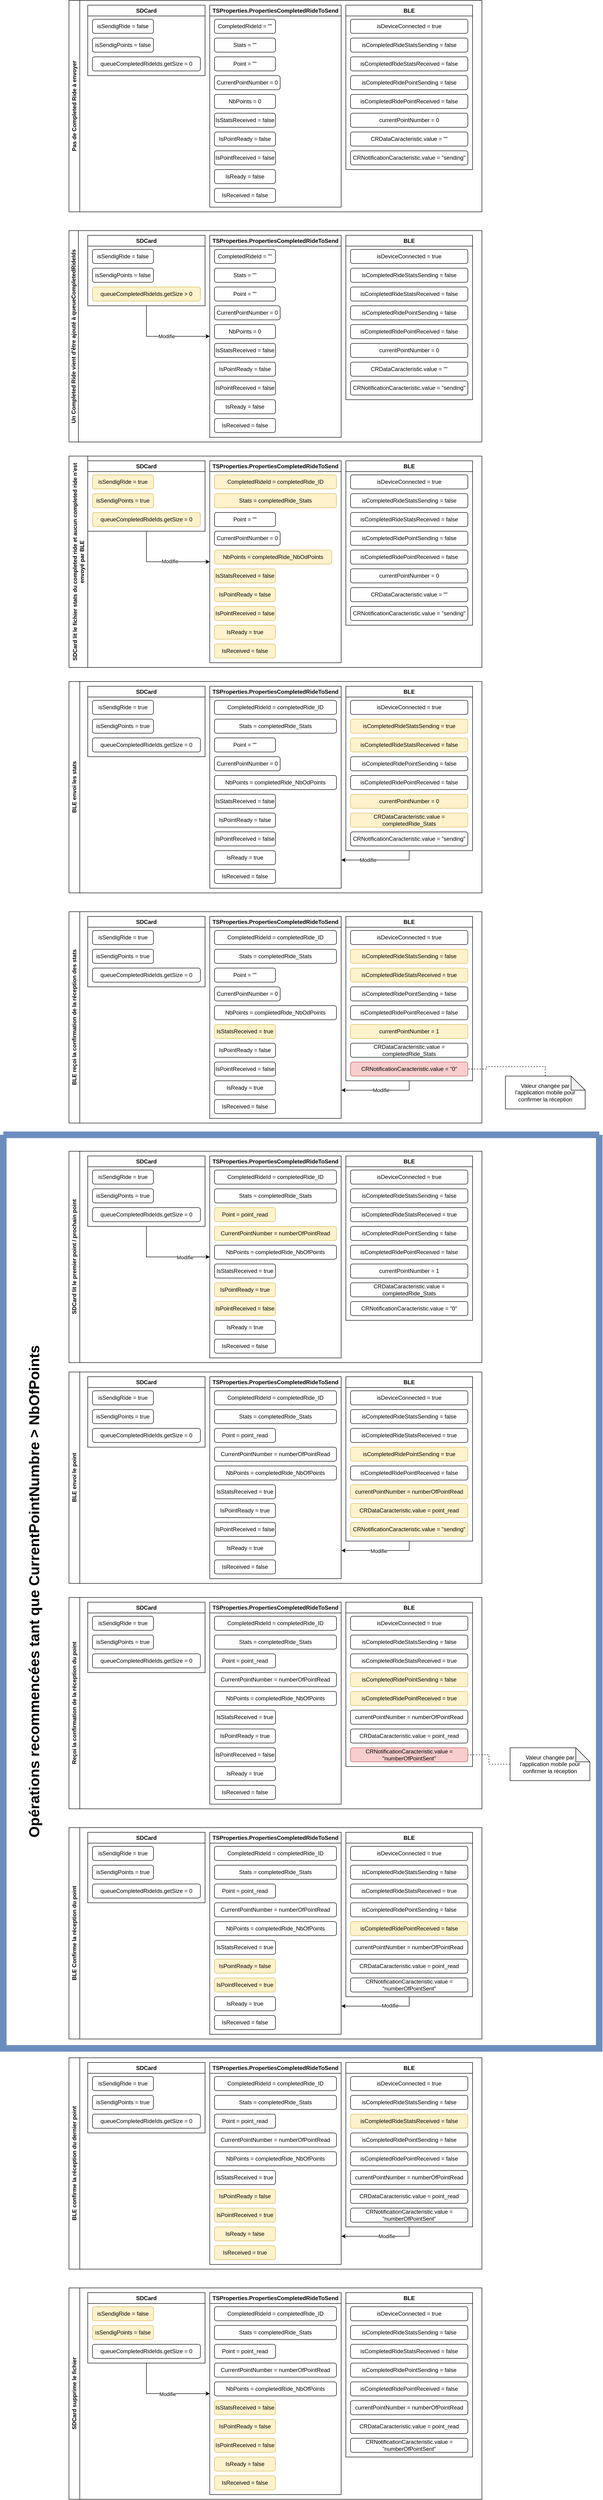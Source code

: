<mxfile version="22.0.2" type="device">
  <diagram name="Page-1" id="KtR0tIAXTWWS5wgDO4Ly">
    <mxGraphModel dx="3322" dy="974" grid="1" gridSize="10" guides="1" tooltips="1" connect="1" arrows="1" fold="1" page="1" pageScale="1" pageWidth="1654" pageHeight="1169" math="0" shadow="0">
      <root>
        <mxCell id="0" />
        <mxCell id="1" parent="0" />
        <mxCell id="Gc_ng3sy232MjrbWiRq0-5" value="Pas de Completed Ride&amp;nbsp;à envoyer" style="swimlane;horizontal=0;whiteSpace=wrap;html=1;" parent="1" vertex="1">
          <mxGeometry x="20" y="10" width="880" height="450" as="geometry" />
        </mxCell>
        <mxCell id="Gc_ng3sy232MjrbWiRq0-1" value="SDCard" style="swimlane;whiteSpace=wrap;html=1;" parent="Gc_ng3sy232MjrbWiRq0-5" vertex="1">
          <mxGeometry x="40" y="10" width="250" height="150" as="geometry" />
        </mxCell>
        <mxCell id="Gc_ng3sy232MjrbWiRq0-2" value="isSendigRide = false" style="rounded=1;whiteSpace=wrap;html=1;" parent="Gc_ng3sy232MjrbWiRq0-1" vertex="1">
          <mxGeometry x="10" y="30" width="130" height="30" as="geometry" />
        </mxCell>
        <mxCell id="Gc_ng3sy232MjrbWiRq0-3" value="isSendigPoints = false" style="rounded=1;whiteSpace=wrap;html=1;" parent="Gc_ng3sy232MjrbWiRq0-1" vertex="1">
          <mxGeometry x="10" y="70" width="130" height="30" as="geometry" />
        </mxCell>
        <mxCell id="Gc_ng3sy232MjrbWiRq0-4" value="queueCompletedRideIds.getSize = 0" style="rounded=1;whiteSpace=wrap;html=1;" parent="Gc_ng3sy232MjrbWiRq0-1" vertex="1">
          <mxGeometry x="10" y="110" width="230" height="30" as="geometry" />
        </mxCell>
        <mxCell id="Gc_ng3sy232MjrbWiRq0-6" value="TSProperties.PropertiesCompletedRideToSend" style="swimlane;whiteSpace=wrap;html=1;" parent="Gc_ng3sy232MjrbWiRq0-5" vertex="1">
          <mxGeometry x="300" y="10" width="280" height="430" as="geometry" />
        </mxCell>
        <mxCell id="Gc_ng3sy232MjrbWiRq0-7" value="CompletedRideId = &quot;&quot;" style="rounded=1;whiteSpace=wrap;html=1;" parent="Gc_ng3sy232MjrbWiRq0-6" vertex="1">
          <mxGeometry x="10" y="30" width="130" height="30" as="geometry" />
        </mxCell>
        <mxCell id="Gc_ng3sy232MjrbWiRq0-8" value="Stats = &quot;&quot;" style="rounded=1;whiteSpace=wrap;html=1;" parent="Gc_ng3sy232MjrbWiRq0-6" vertex="1">
          <mxGeometry x="10" y="70" width="130" height="30" as="geometry" />
        </mxCell>
        <mxCell id="Gc_ng3sy232MjrbWiRq0-9" value="Point = &quot;&quot;" style="rounded=1;whiteSpace=wrap;html=1;" parent="Gc_ng3sy232MjrbWiRq0-6" vertex="1">
          <mxGeometry x="10" y="110" width="130" height="30" as="geometry" />
        </mxCell>
        <mxCell id="Gc_ng3sy232MjrbWiRq0-10" value="CurrentPointNumber = 0" style="rounded=1;whiteSpace=wrap;html=1;" parent="Gc_ng3sy232MjrbWiRq0-6" vertex="1">
          <mxGeometry x="10" y="150" width="140" height="30" as="geometry" />
        </mxCell>
        <mxCell id="Gc_ng3sy232MjrbWiRq0-11" value="NbPoints = 0" style="rounded=1;whiteSpace=wrap;html=1;" parent="Gc_ng3sy232MjrbWiRq0-6" vertex="1">
          <mxGeometry x="10" y="190" width="130" height="30" as="geometry" />
        </mxCell>
        <mxCell id="Gc_ng3sy232MjrbWiRq0-12" value="IsStatsReceived = false" style="rounded=1;whiteSpace=wrap;html=1;" parent="Gc_ng3sy232MjrbWiRq0-6" vertex="1">
          <mxGeometry x="10" y="230" width="130" height="30" as="geometry" />
        </mxCell>
        <mxCell id="Gc_ng3sy232MjrbWiRq0-13" value="IsPointReady = false" style="rounded=1;whiteSpace=wrap;html=1;" parent="Gc_ng3sy232MjrbWiRq0-6" vertex="1">
          <mxGeometry x="10" y="270" width="130" height="30" as="geometry" />
        </mxCell>
        <mxCell id="Gc_ng3sy232MjrbWiRq0-14" value="IsPointReceived = false" style="rounded=1;whiteSpace=wrap;html=1;" parent="Gc_ng3sy232MjrbWiRq0-6" vertex="1">
          <mxGeometry x="10" y="310" width="130" height="30" as="geometry" />
        </mxCell>
        <mxCell id="Gc_ng3sy232MjrbWiRq0-15" value="IsReady = false" style="rounded=1;whiteSpace=wrap;html=1;" parent="Gc_ng3sy232MjrbWiRq0-6" vertex="1">
          <mxGeometry x="10" y="350" width="130" height="30" as="geometry" />
        </mxCell>
        <mxCell id="Gc_ng3sy232MjrbWiRq0-16" value="IsReceived = false" style="rounded=1;whiteSpace=wrap;html=1;" parent="Gc_ng3sy232MjrbWiRq0-6" vertex="1">
          <mxGeometry x="10" y="390" width="130" height="30" as="geometry" />
        </mxCell>
        <mxCell id="Gc_ng3sy232MjrbWiRq0-17" value="BLE" style="swimlane;whiteSpace=wrap;html=1;" parent="Gc_ng3sy232MjrbWiRq0-5" vertex="1">
          <mxGeometry x="590" y="10" width="270" height="350" as="geometry" />
        </mxCell>
        <mxCell id="Gc_ng3sy232MjrbWiRq0-18" value="isDeviceConnected = true" style="rounded=1;whiteSpace=wrap;html=1;" parent="Gc_ng3sy232MjrbWiRq0-17" vertex="1">
          <mxGeometry x="10" y="30" width="250" height="30" as="geometry" />
        </mxCell>
        <mxCell id="Gc_ng3sy232MjrbWiRq0-19" value="isCompletedRideStatsSending = false" style="rounded=1;whiteSpace=wrap;html=1;" parent="Gc_ng3sy232MjrbWiRq0-17" vertex="1">
          <mxGeometry x="10" y="70" width="250" height="30" as="geometry" />
        </mxCell>
        <mxCell id="Gc_ng3sy232MjrbWiRq0-20" value="isCompletedRideStatsReceived = false" style="rounded=1;whiteSpace=wrap;html=1;" parent="Gc_ng3sy232MjrbWiRq0-17" vertex="1">
          <mxGeometry x="10" y="110" width="250" height="30" as="geometry" />
        </mxCell>
        <mxCell id="Gc_ng3sy232MjrbWiRq0-21" value="isCompletedRidePointSending = false" style="rounded=1;whiteSpace=wrap;html=1;" parent="Gc_ng3sy232MjrbWiRq0-17" vertex="1">
          <mxGeometry x="10" y="150" width="250" height="30" as="geometry" />
        </mxCell>
        <mxCell id="Gc_ng3sy232MjrbWiRq0-22" value="isCompletedRidePointReceived = false" style="rounded=1;whiteSpace=wrap;html=1;" parent="Gc_ng3sy232MjrbWiRq0-17" vertex="1">
          <mxGeometry x="10" y="190" width="250" height="30" as="geometry" />
        </mxCell>
        <mxCell id="Gc_ng3sy232MjrbWiRq0-23" value="currentPointNumber = 0" style="rounded=1;whiteSpace=wrap;html=1;" parent="Gc_ng3sy232MjrbWiRq0-17" vertex="1">
          <mxGeometry x="10" y="230" width="250" height="30" as="geometry" />
        </mxCell>
        <mxCell id="Gc_ng3sy232MjrbWiRq0-47" value="CRDataCaracteristic.value = &quot;&quot;" style="rounded=1;whiteSpace=wrap;html=1;" parent="Gc_ng3sy232MjrbWiRq0-17" vertex="1">
          <mxGeometry x="10" y="270" width="250" height="30" as="geometry" />
        </mxCell>
        <mxCell id="Gc_ng3sy232MjrbWiRq0-48" value="CRNotificationCaracteristic.value = &quot;sending&quot;" style="rounded=1;whiteSpace=wrap;html=1;" parent="Gc_ng3sy232MjrbWiRq0-17" vertex="1">
          <mxGeometry x="10" y="310" width="250" height="30" as="geometry" />
        </mxCell>
        <mxCell id="Gc_ng3sy232MjrbWiRq0-24" value="Un Completed Ride vient d&#39;être ajouté à&amp;nbsp;queueCompletedRideIds" style="swimlane;horizontal=0;whiteSpace=wrap;html=1;startSize=20;" parent="1" vertex="1">
          <mxGeometry x="20" y="500" width="880" height="450" as="geometry" />
        </mxCell>
        <mxCell id="zQi3U9UOKVfZqa7NP3H--1" style="edgeStyle=orthogonalEdgeStyle;rounded=0;orthogonalLoop=1;jettySize=auto;html=1;exitX=0.5;exitY=1;exitDx=0;exitDy=0;entryX=0;entryY=0.5;entryDx=0;entryDy=0;" edge="1" parent="Gc_ng3sy232MjrbWiRq0-24" source="Gc_ng3sy232MjrbWiRq0-25" target="Gc_ng3sy232MjrbWiRq0-29">
          <mxGeometry relative="1" as="geometry" />
        </mxCell>
        <mxCell id="zQi3U9UOKVfZqa7NP3H--2" value="Modifie" style="edgeLabel;html=1;align=center;verticalAlign=middle;resizable=0;points=[];" vertex="1" connectable="0" parent="zQi3U9UOKVfZqa7NP3H--1">
          <mxGeometry x="0.074" relative="1" as="geometry">
            <mxPoint as="offset" />
          </mxGeometry>
        </mxCell>
        <mxCell id="Gc_ng3sy232MjrbWiRq0-25" value="SDCard" style="swimlane;whiteSpace=wrap;html=1;" parent="Gc_ng3sy232MjrbWiRq0-24" vertex="1">
          <mxGeometry x="40" y="10" width="250" height="150" as="geometry" />
        </mxCell>
        <mxCell id="Gc_ng3sy232MjrbWiRq0-26" value="isSendigRide = false" style="rounded=1;whiteSpace=wrap;html=1;" parent="Gc_ng3sy232MjrbWiRq0-25" vertex="1">
          <mxGeometry x="10" y="30" width="130" height="30" as="geometry" />
        </mxCell>
        <mxCell id="Gc_ng3sy232MjrbWiRq0-27" value="isSendigPoints = false" style="rounded=1;whiteSpace=wrap;html=1;" parent="Gc_ng3sy232MjrbWiRq0-25" vertex="1">
          <mxGeometry x="10" y="70" width="130" height="30" as="geometry" />
        </mxCell>
        <mxCell id="Gc_ng3sy232MjrbWiRq0-28" value="queueCompletedRideIds.getSize &amp;gt; 0" style="rounded=1;whiteSpace=wrap;html=1;fillColor=#fff2cc;strokeColor=#d6b656;" parent="Gc_ng3sy232MjrbWiRq0-25" vertex="1">
          <mxGeometry x="10" y="110" width="230" height="30" as="geometry" />
        </mxCell>
        <mxCell id="Gc_ng3sy232MjrbWiRq0-29" value="TSProperties.PropertiesCompletedRideToSend" style="swimlane;whiteSpace=wrap;html=1;" parent="Gc_ng3sy232MjrbWiRq0-24" vertex="1">
          <mxGeometry x="300" y="10" width="280" height="430" as="geometry" />
        </mxCell>
        <mxCell id="Gc_ng3sy232MjrbWiRq0-30" value="CompletedRideId = &quot;&quot;" style="rounded=1;whiteSpace=wrap;html=1;" parent="Gc_ng3sy232MjrbWiRq0-29" vertex="1">
          <mxGeometry x="10" y="30" width="130" height="30" as="geometry" />
        </mxCell>
        <mxCell id="Gc_ng3sy232MjrbWiRq0-31" value="Stats = &quot;&quot;" style="rounded=1;whiteSpace=wrap;html=1;" parent="Gc_ng3sy232MjrbWiRq0-29" vertex="1">
          <mxGeometry x="10" y="70" width="130" height="30" as="geometry" />
        </mxCell>
        <mxCell id="Gc_ng3sy232MjrbWiRq0-32" value="Point = &quot;&quot;" style="rounded=1;whiteSpace=wrap;html=1;" parent="Gc_ng3sy232MjrbWiRq0-29" vertex="1">
          <mxGeometry x="10" y="110" width="130" height="30" as="geometry" />
        </mxCell>
        <mxCell id="Gc_ng3sy232MjrbWiRq0-33" value="CurrentPointNumber = 0" style="rounded=1;whiteSpace=wrap;html=1;" parent="Gc_ng3sy232MjrbWiRq0-29" vertex="1">
          <mxGeometry x="10" y="150" width="140" height="30" as="geometry" />
        </mxCell>
        <mxCell id="Gc_ng3sy232MjrbWiRq0-34" value="NbPoints = 0" style="rounded=1;whiteSpace=wrap;html=1;" parent="Gc_ng3sy232MjrbWiRq0-29" vertex="1">
          <mxGeometry x="10" y="190" width="130" height="30" as="geometry" />
        </mxCell>
        <mxCell id="Gc_ng3sy232MjrbWiRq0-35" value="IsStatsReceived = false" style="rounded=1;whiteSpace=wrap;html=1;" parent="Gc_ng3sy232MjrbWiRq0-29" vertex="1">
          <mxGeometry x="10" y="230" width="130" height="30" as="geometry" />
        </mxCell>
        <mxCell id="Gc_ng3sy232MjrbWiRq0-36" value="IsPointReady = false" style="rounded=1;whiteSpace=wrap;html=1;" parent="Gc_ng3sy232MjrbWiRq0-29" vertex="1">
          <mxGeometry x="10" y="270" width="130" height="30" as="geometry" />
        </mxCell>
        <mxCell id="Gc_ng3sy232MjrbWiRq0-37" value="IsPointReceived = false" style="rounded=1;whiteSpace=wrap;html=1;" parent="Gc_ng3sy232MjrbWiRq0-29" vertex="1">
          <mxGeometry x="10" y="310" width="130" height="30" as="geometry" />
        </mxCell>
        <mxCell id="Gc_ng3sy232MjrbWiRq0-38" value="IsReady = false" style="rounded=1;whiteSpace=wrap;html=1;" parent="Gc_ng3sy232MjrbWiRq0-29" vertex="1">
          <mxGeometry x="10" y="350" width="130" height="30" as="geometry" />
        </mxCell>
        <mxCell id="Gc_ng3sy232MjrbWiRq0-39" value="IsReceived = false" style="rounded=1;whiteSpace=wrap;html=1;" parent="Gc_ng3sy232MjrbWiRq0-29" vertex="1">
          <mxGeometry x="10" y="390" width="130" height="30" as="geometry" />
        </mxCell>
        <mxCell id="Gc_ng3sy232MjrbWiRq0-40" value="BLE" style="swimlane;whiteSpace=wrap;html=1;" parent="Gc_ng3sy232MjrbWiRq0-24" vertex="1">
          <mxGeometry x="590" y="10" width="270" height="350" as="geometry" />
        </mxCell>
        <mxCell id="Gc_ng3sy232MjrbWiRq0-41" value="isDeviceConnected = true" style="rounded=1;whiteSpace=wrap;html=1;" parent="Gc_ng3sy232MjrbWiRq0-40" vertex="1">
          <mxGeometry x="10" y="30" width="250" height="30" as="geometry" />
        </mxCell>
        <mxCell id="Gc_ng3sy232MjrbWiRq0-42" value="isCompletedRideStatsSending = false" style="rounded=1;whiteSpace=wrap;html=1;" parent="Gc_ng3sy232MjrbWiRq0-40" vertex="1">
          <mxGeometry x="10" y="70" width="250" height="30" as="geometry" />
        </mxCell>
        <mxCell id="Gc_ng3sy232MjrbWiRq0-43" value="isCompletedRideStatsReceived = false" style="rounded=1;whiteSpace=wrap;html=1;" parent="Gc_ng3sy232MjrbWiRq0-40" vertex="1">
          <mxGeometry x="10" y="110" width="250" height="30" as="geometry" />
        </mxCell>
        <mxCell id="Gc_ng3sy232MjrbWiRq0-44" value="isCompletedRidePointSending = false" style="rounded=1;whiteSpace=wrap;html=1;" parent="Gc_ng3sy232MjrbWiRq0-40" vertex="1">
          <mxGeometry x="10" y="150" width="250" height="30" as="geometry" />
        </mxCell>
        <mxCell id="Gc_ng3sy232MjrbWiRq0-45" value="isCompletedRidePointReceived = false" style="rounded=1;whiteSpace=wrap;html=1;" parent="Gc_ng3sy232MjrbWiRq0-40" vertex="1">
          <mxGeometry x="10" y="190" width="250" height="30" as="geometry" />
        </mxCell>
        <mxCell id="Gc_ng3sy232MjrbWiRq0-46" value="currentPointNumber = 0" style="rounded=1;whiteSpace=wrap;html=1;" parent="Gc_ng3sy232MjrbWiRq0-40" vertex="1">
          <mxGeometry x="10" y="230" width="250" height="30" as="geometry" />
        </mxCell>
        <mxCell id="Gc_ng3sy232MjrbWiRq0-219" value="CRDataCaracteristic.value = &quot;&quot;" style="rounded=1;whiteSpace=wrap;html=1;" parent="Gc_ng3sy232MjrbWiRq0-40" vertex="1">
          <mxGeometry x="10" y="270" width="250" height="30" as="geometry" />
        </mxCell>
        <mxCell id="Gc_ng3sy232MjrbWiRq0-220" value="CRNotificationCaracteristic.value = &quot;sending&quot;" style="rounded=1;whiteSpace=wrap;html=1;" parent="Gc_ng3sy232MjrbWiRq0-40" vertex="1">
          <mxGeometry x="10" y="310" width="250" height="30" as="geometry" />
        </mxCell>
        <mxCell id="Gc_ng3sy232MjrbWiRq0-72" value="SDCard lit le fichier stats du completed ride&amp;nbsp;et aucun completed ride n&#39;est envoyé par BLE" style="swimlane;horizontal=0;whiteSpace=wrap;html=1;startSize=40;" parent="1" vertex="1">
          <mxGeometry x="20" y="980" width="880" height="450" as="geometry" />
        </mxCell>
        <mxCell id="zQi3U9UOKVfZqa7NP3H--4" style="edgeStyle=orthogonalEdgeStyle;rounded=0;orthogonalLoop=1;jettySize=auto;html=1;exitX=0.5;exitY=1;exitDx=0;exitDy=0;entryX=0;entryY=0.5;entryDx=0;entryDy=0;" edge="1" parent="Gc_ng3sy232MjrbWiRq0-72" source="Gc_ng3sy232MjrbWiRq0-73" target="Gc_ng3sy232MjrbWiRq0-77">
          <mxGeometry relative="1" as="geometry" />
        </mxCell>
        <mxCell id="zQi3U9UOKVfZqa7NP3H--5" value="Modifie" style="edgeLabel;html=1;align=center;verticalAlign=middle;resizable=0;points=[];" vertex="1" connectable="0" parent="zQi3U9UOKVfZqa7NP3H--4">
          <mxGeometry x="0.148" y="1" relative="1" as="geometry">
            <mxPoint as="offset" />
          </mxGeometry>
        </mxCell>
        <mxCell id="Gc_ng3sy232MjrbWiRq0-73" value="SDCard" style="swimlane;whiteSpace=wrap;html=1;" parent="Gc_ng3sy232MjrbWiRq0-72" vertex="1">
          <mxGeometry x="40" y="10" width="250" height="150" as="geometry" />
        </mxCell>
        <mxCell id="Gc_ng3sy232MjrbWiRq0-74" value="isSendigRide = true" style="rounded=1;whiteSpace=wrap;html=1;fillColor=#fff2cc;strokeColor=#d6b656;" parent="Gc_ng3sy232MjrbWiRq0-73" vertex="1">
          <mxGeometry x="10" y="30" width="130" height="30" as="geometry" />
        </mxCell>
        <mxCell id="Gc_ng3sy232MjrbWiRq0-75" value="isSendigPoints = true" style="rounded=1;whiteSpace=wrap;html=1;fillColor=#fff2cc;strokeColor=#d6b656;" parent="Gc_ng3sy232MjrbWiRq0-73" vertex="1">
          <mxGeometry x="10" y="70" width="130" height="30" as="geometry" />
        </mxCell>
        <mxCell id="Gc_ng3sy232MjrbWiRq0-76" value="queueCompletedRideIds.getSize = 0" style="rounded=1;whiteSpace=wrap;html=1;fillColor=#fff2cc;strokeColor=#d6b656;" parent="Gc_ng3sy232MjrbWiRq0-73" vertex="1">
          <mxGeometry x="10" y="110" width="230" height="30" as="geometry" />
        </mxCell>
        <mxCell id="Gc_ng3sy232MjrbWiRq0-77" value="TSProperties.PropertiesCompletedRideToSend" style="swimlane;whiteSpace=wrap;html=1;" parent="Gc_ng3sy232MjrbWiRq0-72" vertex="1">
          <mxGeometry x="300" y="10" width="280" height="430" as="geometry" />
        </mxCell>
        <mxCell id="Gc_ng3sy232MjrbWiRq0-78" value="CompletedRideId = completedRide_ID" style="rounded=1;whiteSpace=wrap;html=1;fillColor=#fff2cc;strokeColor=#d6b656;" parent="Gc_ng3sy232MjrbWiRq0-77" vertex="1">
          <mxGeometry x="10" y="30" width="260" height="30" as="geometry" />
        </mxCell>
        <mxCell id="Gc_ng3sy232MjrbWiRq0-79" value="Stats = completedRide_Stats" style="rounded=1;whiteSpace=wrap;html=1;fillColor=#fff2cc;strokeColor=#d6b656;" parent="Gc_ng3sy232MjrbWiRq0-77" vertex="1">
          <mxGeometry x="10" y="70" width="260" height="30" as="geometry" />
        </mxCell>
        <mxCell id="Gc_ng3sy232MjrbWiRq0-80" value="Point = &quot;&quot;" style="rounded=1;whiteSpace=wrap;html=1;" parent="Gc_ng3sy232MjrbWiRq0-77" vertex="1">
          <mxGeometry x="10" y="110" width="130" height="30" as="geometry" />
        </mxCell>
        <mxCell id="Gc_ng3sy232MjrbWiRq0-81" value="CurrentPointNumber = 0" style="rounded=1;whiteSpace=wrap;html=1;" parent="Gc_ng3sy232MjrbWiRq0-77" vertex="1">
          <mxGeometry x="10" y="150" width="140" height="30" as="geometry" />
        </mxCell>
        <mxCell id="Gc_ng3sy232MjrbWiRq0-82" value="NbPoints = completedRide_NbOdPoints" style="rounded=1;whiteSpace=wrap;html=1;fillColor=#fff2cc;strokeColor=#d6b656;" parent="Gc_ng3sy232MjrbWiRq0-77" vertex="1">
          <mxGeometry x="10" y="190" width="250" height="30" as="geometry" />
        </mxCell>
        <mxCell id="Gc_ng3sy232MjrbWiRq0-83" value="IsStatsReceived = false" style="rounded=1;whiteSpace=wrap;html=1;fillColor=#fff2cc;strokeColor=#d6b656;" parent="Gc_ng3sy232MjrbWiRq0-77" vertex="1">
          <mxGeometry x="10" y="230" width="130" height="30" as="geometry" />
        </mxCell>
        <mxCell id="Gc_ng3sy232MjrbWiRq0-84" value="IsPointReady = false" style="rounded=1;whiteSpace=wrap;html=1;fillColor=#fff2cc;strokeColor=#d6b656;" parent="Gc_ng3sy232MjrbWiRq0-77" vertex="1">
          <mxGeometry x="10" y="270" width="130" height="30" as="geometry" />
        </mxCell>
        <mxCell id="Gc_ng3sy232MjrbWiRq0-85" value="IsPointReceived = false" style="rounded=1;whiteSpace=wrap;html=1;fillColor=#fff2cc;strokeColor=#d6b656;" parent="Gc_ng3sy232MjrbWiRq0-77" vertex="1">
          <mxGeometry x="10" y="310" width="130" height="30" as="geometry" />
        </mxCell>
        <mxCell id="Gc_ng3sy232MjrbWiRq0-86" value="IsReady = true" style="rounded=1;whiteSpace=wrap;html=1;fillColor=#fff2cc;strokeColor=#d6b656;" parent="Gc_ng3sy232MjrbWiRq0-77" vertex="1">
          <mxGeometry x="10" y="350" width="130" height="30" as="geometry" />
        </mxCell>
        <mxCell id="Gc_ng3sy232MjrbWiRq0-87" value="IsReceived = false" style="rounded=1;whiteSpace=wrap;html=1;fillColor=#fff2cc;strokeColor=#d6b656;" parent="Gc_ng3sy232MjrbWiRq0-77" vertex="1">
          <mxGeometry x="10" y="390" width="130" height="30" as="geometry" />
        </mxCell>
        <mxCell id="Gc_ng3sy232MjrbWiRq0-88" value="BLE" style="swimlane;whiteSpace=wrap;html=1;" parent="Gc_ng3sy232MjrbWiRq0-72" vertex="1">
          <mxGeometry x="590" y="10" width="270" height="350" as="geometry" />
        </mxCell>
        <mxCell id="Gc_ng3sy232MjrbWiRq0-89" value="isDeviceConnected = true" style="rounded=1;whiteSpace=wrap;html=1;" parent="Gc_ng3sy232MjrbWiRq0-88" vertex="1">
          <mxGeometry x="10" y="30" width="250" height="30" as="geometry" />
        </mxCell>
        <mxCell id="Gc_ng3sy232MjrbWiRq0-90" value="isCompletedRideStatsSending = false" style="rounded=1;whiteSpace=wrap;html=1;" parent="Gc_ng3sy232MjrbWiRq0-88" vertex="1">
          <mxGeometry x="10" y="70" width="250" height="30" as="geometry" />
        </mxCell>
        <mxCell id="Gc_ng3sy232MjrbWiRq0-91" value="isCompletedRideStatsReceived = false" style="rounded=1;whiteSpace=wrap;html=1;" parent="Gc_ng3sy232MjrbWiRq0-88" vertex="1">
          <mxGeometry x="10" y="110" width="250" height="30" as="geometry" />
        </mxCell>
        <mxCell id="Gc_ng3sy232MjrbWiRq0-92" value="isCompletedRidePointSending = false" style="rounded=1;whiteSpace=wrap;html=1;" parent="Gc_ng3sy232MjrbWiRq0-88" vertex="1">
          <mxGeometry x="10" y="150" width="250" height="30" as="geometry" />
        </mxCell>
        <mxCell id="Gc_ng3sy232MjrbWiRq0-93" value="isCompletedRidePointReceived = false" style="rounded=1;whiteSpace=wrap;html=1;" parent="Gc_ng3sy232MjrbWiRq0-88" vertex="1">
          <mxGeometry x="10" y="190" width="250" height="30" as="geometry" />
        </mxCell>
        <mxCell id="Gc_ng3sy232MjrbWiRq0-94" value="currentPointNumber = 0" style="rounded=1;whiteSpace=wrap;html=1;" parent="Gc_ng3sy232MjrbWiRq0-88" vertex="1">
          <mxGeometry x="10" y="230" width="250" height="30" as="geometry" />
        </mxCell>
        <mxCell id="Gc_ng3sy232MjrbWiRq0-221" value="CRDataCaracteristic.value = &quot;&quot;" style="rounded=1;whiteSpace=wrap;html=1;" parent="Gc_ng3sy232MjrbWiRq0-88" vertex="1">
          <mxGeometry x="10" y="270" width="250" height="30" as="geometry" />
        </mxCell>
        <mxCell id="Gc_ng3sy232MjrbWiRq0-222" value="CRNotificationCaracteristic.value = &quot;sending&quot;" style="rounded=1;whiteSpace=wrap;html=1;" parent="Gc_ng3sy232MjrbWiRq0-88" vertex="1">
          <mxGeometry x="10" y="310" width="250" height="30" as="geometry" />
        </mxCell>
        <mxCell id="Gc_ng3sy232MjrbWiRq0-118" value="BLE envoi les stats" style="swimlane;horizontal=0;whiteSpace=wrap;html=1;" parent="1" vertex="1">
          <mxGeometry x="20" y="1460" width="880" height="450" as="geometry" />
        </mxCell>
        <mxCell id="Gc_ng3sy232MjrbWiRq0-119" value="SDCard" style="swimlane;whiteSpace=wrap;html=1;" parent="Gc_ng3sy232MjrbWiRq0-118" vertex="1">
          <mxGeometry x="40" y="10" width="250" height="150" as="geometry" />
        </mxCell>
        <mxCell id="Gc_ng3sy232MjrbWiRq0-120" value="isSendigRide = true" style="rounded=1;whiteSpace=wrap;html=1;" parent="Gc_ng3sy232MjrbWiRq0-119" vertex="1">
          <mxGeometry x="10" y="30" width="130" height="30" as="geometry" />
        </mxCell>
        <mxCell id="Gc_ng3sy232MjrbWiRq0-121" value="isSendigPoints = true" style="rounded=1;whiteSpace=wrap;html=1;" parent="Gc_ng3sy232MjrbWiRq0-119" vertex="1">
          <mxGeometry x="10" y="70" width="130" height="30" as="geometry" />
        </mxCell>
        <mxCell id="Gc_ng3sy232MjrbWiRq0-122" value="queueCompletedRideIds.getSize = 0" style="rounded=1;whiteSpace=wrap;html=1;" parent="Gc_ng3sy232MjrbWiRq0-119" vertex="1">
          <mxGeometry x="10" y="110" width="230" height="30" as="geometry" />
        </mxCell>
        <mxCell id="Gc_ng3sy232MjrbWiRq0-123" value="TSProperties.PropertiesCompletedRideToSend" style="swimlane;whiteSpace=wrap;html=1;" parent="Gc_ng3sy232MjrbWiRq0-118" vertex="1">
          <mxGeometry x="300" y="10" width="280" height="430" as="geometry" />
        </mxCell>
        <mxCell id="Gc_ng3sy232MjrbWiRq0-124" value="CompletedRideId = completedRide_ID" style="rounded=1;whiteSpace=wrap;html=1;" parent="Gc_ng3sy232MjrbWiRq0-123" vertex="1">
          <mxGeometry x="10" y="30" width="260" height="30" as="geometry" />
        </mxCell>
        <mxCell id="Gc_ng3sy232MjrbWiRq0-125" value="Stats = completedRide_Stats" style="rounded=1;whiteSpace=wrap;html=1;" parent="Gc_ng3sy232MjrbWiRq0-123" vertex="1">
          <mxGeometry x="10" y="70" width="260" height="30" as="geometry" />
        </mxCell>
        <mxCell id="Gc_ng3sy232MjrbWiRq0-126" value="Point = &quot;&quot;" style="rounded=1;whiteSpace=wrap;html=1;" parent="Gc_ng3sy232MjrbWiRq0-123" vertex="1">
          <mxGeometry x="10" y="110" width="130" height="30" as="geometry" />
        </mxCell>
        <mxCell id="Gc_ng3sy232MjrbWiRq0-127" value="CurrentPointNumber = 0" style="rounded=1;whiteSpace=wrap;html=1;" parent="Gc_ng3sy232MjrbWiRq0-123" vertex="1">
          <mxGeometry x="10" y="150" width="140" height="30" as="geometry" />
        </mxCell>
        <mxCell id="Gc_ng3sy232MjrbWiRq0-128" value="NbPoints = completedRide_NbOdPoints" style="rounded=1;whiteSpace=wrap;html=1;" parent="Gc_ng3sy232MjrbWiRq0-123" vertex="1">
          <mxGeometry x="10" y="190" width="260" height="30" as="geometry" />
        </mxCell>
        <mxCell id="Gc_ng3sy232MjrbWiRq0-129" value="IsStatsReceived = false" style="rounded=1;whiteSpace=wrap;html=1;" parent="Gc_ng3sy232MjrbWiRq0-123" vertex="1">
          <mxGeometry x="10" y="230" width="130" height="30" as="geometry" />
        </mxCell>
        <mxCell id="Gc_ng3sy232MjrbWiRq0-130" value="IsPointReady = false" style="rounded=1;whiteSpace=wrap;html=1;" parent="Gc_ng3sy232MjrbWiRq0-123" vertex="1">
          <mxGeometry x="10" y="270" width="130" height="30" as="geometry" />
        </mxCell>
        <mxCell id="Gc_ng3sy232MjrbWiRq0-131" value="IsPointReceived = false" style="rounded=1;whiteSpace=wrap;html=1;" parent="Gc_ng3sy232MjrbWiRq0-123" vertex="1">
          <mxGeometry x="10" y="310" width="130" height="30" as="geometry" />
        </mxCell>
        <mxCell id="Gc_ng3sy232MjrbWiRq0-132" value="IsReady = true" style="rounded=1;whiteSpace=wrap;html=1;" parent="Gc_ng3sy232MjrbWiRq0-123" vertex="1">
          <mxGeometry x="10" y="350" width="130" height="30" as="geometry" />
        </mxCell>
        <mxCell id="Gc_ng3sy232MjrbWiRq0-133" value="IsReceived = false" style="rounded=1;whiteSpace=wrap;html=1;" parent="Gc_ng3sy232MjrbWiRq0-123" vertex="1">
          <mxGeometry x="10" y="390" width="130" height="30" as="geometry" />
        </mxCell>
        <mxCell id="zQi3U9UOKVfZqa7NP3H--7" style="edgeStyle=orthogonalEdgeStyle;rounded=0;orthogonalLoop=1;jettySize=auto;html=1;exitX=0.5;exitY=1;exitDx=0;exitDy=0;" edge="1" parent="Gc_ng3sy232MjrbWiRq0-118" source="Gc_ng3sy232MjrbWiRq0-134">
          <mxGeometry relative="1" as="geometry">
            <mxPoint x="580" y="380" as="targetPoint" />
          </mxGeometry>
        </mxCell>
        <mxCell id="zQi3U9UOKVfZqa7NP3H--8" value="Modifie" style="edgeLabel;html=1;align=center;verticalAlign=middle;resizable=0;points=[];" vertex="1" connectable="0" parent="zQi3U9UOKVfZqa7NP3H--7">
          <mxGeometry x="0.308" relative="1" as="geometry">
            <mxPoint as="offset" />
          </mxGeometry>
        </mxCell>
        <mxCell id="Gc_ng3sy232MjrbWiRq0-134" value="BLE" style="swimlane;whiteSpace=wrap;html=1;" parent="Gc_ng3sy232MjrbWiRq0-118" vertex="1">
          <mxGeometry x="590" y="10" width="270" height="350" as="geometry" />
        </mxCell>
        <mxCell id="Gc_ng3sy232MjrbWiRq0-135" value="isDeviceConnected = true" style="rounded=1;whiteSpace=wrap;html=1;" parent="Gc_ng3sy232MjrbWiRq0-134" vertex="1">
          <mxGeometry x="10" y="30" width="250" height="30" as="geometry" />
        </mxCell>
        <mxCell id="Gc_ng3sy232MjrbWiRq0-136" value="isCompletedRideStatsSending = true" style="rounded=1;whiteSpace=wrap;html=1;fillColor=#fff2cc;strokeColor=#d6b656;" parent="Gc_ng3sy232MjrbWiRq0-134" vertex="1">
          <mxGeometry x="10" y="70" width="250" height="30" as="geometry" />
        </mxCell>
        <mxCell id="Gc_ng3sy232MjrbWiRq0-137" value="isCompletedRideStatsReceived = false" style="rounded=1;whiteSpace=wrap;html=1;fillColor=#fff2cc;strokeColor=#d6b656;" parent="Gc_ng3sy232MjrbWiRq0-134" vertex="1">
          <mxGeometry x="10" y="110" width="250" height="30" as="geometry" />
        </mxCell>
        <mxCell id="Gc_ng3sy232MjrbWiRq0-138" value="isCompletedRidePointSending = false" style="rounded=1;whiteSpace=wrap;html=1;" parent="Gc_ng3sy232MjrbWiRq0-134" vertex="1">
          <mxGeometry x="10" y="150" width="250" height="30" as="geometry" />
        </mxCell>
        <mxCell id="Gc_ng3sy232MjrbWiRq0-139" value="isCompletedRidePointReceived = false" style="rounded=1;whiteSpace=wrap;html=1;" parent="Gc_ng3sy232MjrbWiRq0-134" vertex="1">
          <mxGeometry x="10" y="190" width="250" height="30" as="geometry" />
        </mxCell>
        <mxCell id="Gc_ng3sy232MjrbWiRq0-140" value="currentPointNumber = 0" style="rounded=1;whiteSpace=wrap;html=1;fillColor=#fff2cc;strokeColor=#d6b656;" parent="Gc_ng3sy232MjrbWiRq0-134" vertex="1">
          <mxGeometry x="10" y="230" width="250" height="30" as="geometry" />
        </mxCell>
        <mxCell id="Gc_ng3sy232MjrbWiRq0-141" value="CRDataCaracteristic.value = completedRide_Stats" style="rounded=1;whiteSpace=wrap;html=1;fillColor=#fff2cc;strokeColor=#d6b656;" parent="Gc_ng3sy232MjrbWiRq0-134" vertex="1">
          <mxGeometry x="10" y="270" width="250" height="30" as="geometry" />
        </mxCell>
        <mxCell id="Gc_ng3sy232MjrbWiRq0-142" value="CRNotificationCaracteristic.value = &quot;sending&quot;" style="rounded=1;whiteSpace=wrap;html=1;" parent="Gc_ng3sy232MjrbWiRq0-134" vertex="1">
          <mxGeometry x="10" y="310" width="250" height="30" as="geometry" />
        </mxCell>
        <mxCell id="Gc_ng3sy232MjrbWiRq0-143" value="BLE reçoi la confirmation de la réception des stats" style="swimlane;horizontal=0;whiteSpace=wrap;html=1;" parent="1" vertex="1">
          <mxGeometry x="20" y="1950" width="880" height="450" as="geometry" />
        </mxCell>
        <mxCell id="Gc_ng3sy232MjrbWiRq0-144" value="SDCard" style="swimlane;whiteSpace=wrap;html=1;" parent="Gc_ng3sy232MjrbWiRq0-143" vertex="1">
          <mxGeometry x="40" y="10" width="250" height="150" as="geometry" />
        </mxCell>
        <mxCell id="Gc_ng3sy232MjrbWiRq0-145" value="isSendigRide = true" style="rounded=1;whiteSpace=wrap;html=1;" parent="Gc_ng3sy232MjrbWiRq0-144" vertex="1">
          <mxGeometry x="10" y="30" width="130" height="30" as="geometry" />
        </mxCell>
        <mxCell id="Gc_ng3sy232MjrbWiRq0-146" value="isSendigPoints = true" style="rounded=1;whiteSpace=wrap;html=1;" parent="Gc_ng3sy232MjrbWiRq0-144" vertex="1">
          <mxGeometry x="10" y="70" width="130" height="30" as="geometry" />
        </mxCell>
        <mxCell id="Gc_ng3sy232MjrbWiRq0-147" value="queueCompletedRideIds.getSize = 0" style="rounded=1;whiteSpace=wrap;html=1;" parent="Gc_ng3sy232MjrbWiRq0-144" vertex="1">
          <mxGeometry x="10" y="110" width="230" height="30" as="geometry" />
        </mxCell>
        <mxCell id="Gc_ng3sy232MjrbWiRq0-148" value="TSProperties.PropertiesCompletedRideToSend" style="swimlane;whiteSpace=wrap;html=1;" parent="Gc_ng3sy232MjrbWiRq0-143" vertex="1">
          <mxGeometry x="300" y="10" width="280" height="430" as="geometry" />
        </mxCell>
        <mxCell id="Gc_ng3sy232MjrbWiRq0-149" value="CompletedRideId = completedRide_ID" style="rounded=1;whiteSpace=wrap;html=1;" parent="Gc_ng3sy232MjrbWiRq0-148" vertex="1">
          <mxGeometry x="10" y="30" width="260" height="30" as="geometry" />
        </mxCell>
        <mxCell id="Gc_ng3sy232MjrbWiRq0-150" value="Stats = completedRide_Stats" style="rounded=1;whiteSpace=wrap;html=1;" parent="Gc_ng3sy232MjrbWiRq0-148" vertex="1">
          <mxGeometry x="10" y="70" width="260" height="30" as="geometry" />
        </mxCell>
        <mxCell id="Gc_ng3sy232MjrbWiRq0-151" value="Point = &quot;&quot;" style="rounded=1;whiteSpace=wrap;html=1;" parent="Gc_ng3sy232MjrbWiRq0-148" vertex="1">
          <mxGeometry x="10" y="110" width="130" height="30" as="geometry" />
        </mxCell>
        <mxCell id="Gc_ng3sy232MjrbWiRq0-152" value="CurrentPointNumber = 0" style="rounded=1;whiteSpace=wrap;html=1;" parent="Gc_ng3sy232MjrbWiRq0-148" vertex="1">
          <mxGeometry x="10" y="150" width="140" height="30" as="geometry" />
        </mxCell>
        <mxCell id="Gc_ng3sy232MjrbWiRq0-153" value="NbPoints = completedRide_NbOdPoints" style="rounded=1;whiteSpace=wrap;html=1;" parent="Gc_ng3sy232MjrbWiRq0-148" vertex="1">
          <mxGeometry x="10" y="190" width="260" height="30" as="geometry" />
        </mxCell>
        <mxCell id="Gc_ng3sy232MjrbWiRq0-154" value="IsStatsReceived = true" style="rounded=1;whiteSpace=wrap;html=1;fillColor=#fff2cc;strokeColor=#d6b656;" parent="Gc_ng3sy232MjrbWiRq0-148" vertex="1">
          <mxGeometry x="10" y="230" width="130" height="30" as="geometry" />
        </mxCell>
        <mxCell id="Gc_ng3sy232MjrbWiRq0-155" value="IsPointReady = false" style="rounded=1;whiteSpace=wrap;html=1;" parent="Gc_ng3sy232MjrbWiRq0-148" vertex="1">
          <mxGeometry x="10" y="270" width="130" height="30" as="geometry" />
        </mxCell>
        <mxCell id="Gc_ng3sy232MjrbWiRq0-156" value="IsPointReceived = false" style="rounded=1;whiteSpace=wrap;html=1;" parent="Gc_ng3sy232MjrbWiRq0-148" vertex="1">
          <mxGeometry x="10" y="310" width="130" height="30" as="geometry" />
        </mxCell>
        <mxCell id="Gc_ng3sy232MjrbWiRq0-157" value="IsReady = true" style="rounded=1;whiteSpace=wrap;html=1;" parent="Gc_ng3sy232MjrbWiRq0-148" vertex="1">
          <mxGeometry x="10" y="350" width="130" height="30" as="geometry" />
        </mxCell>
        <mxCell id="Gc_ng3sy232MjrbWiRq0-158" value="IsReceived = false" style="rounded=1;whiteSpace=wrap;html=1;" parent="Gc_ng3sy232MjrbWiRq0-148" vertex="1">
          <mxGeometry x="10" y="390" width="130" height="30" as="geometry" />
        </mxCell>
        <mxCell id="zQi3U9UOKVfZqa7NP3H--9" style="edgeStyle=orthogonalEdgeStyle;rounded=0;orthogonalLoop=1;jettySize=auto;html=1;exitX=0.5;exitY=1;exitDx=0;exitDy=0;" edge="1" parent="Gc_ng3sy232MjrbWiRq0-143" source="Gc_ng3sy232MjrbWiRq0-159">
          <mxGeometry relative="1" as="geometry">
            <mxPoint x="580" y="380" as="targetPoint" />
          </mxGeometry>
        </mxCell>
        <mxCell id="zQi3U9UOKVfZqa7NP3H--10" value="Modifie" style="edgeLabel;html=1;align=center;verticalAlign=middle;resizable=0;points=[];" vertex="1" connectable="0" parent="zQi3U9UOKVfZqa7NP3H--9">
          <mxGeometry x="-0.032" relative="1" as="geometry">
            <mxPoint as="offset" />
          </mxGeometry>
        </mxCell>
        <mxCell id="Gc_ng3sy232MjrbWiRq0-159" value="BLE" style="swimlane;whiteSpace=wrap;html=1;" parent="Gc_ng3sy232MjrbWiRq0-143" vertex="1">
          <mxGeometry x="590" y="10" width="270" height="350" as="geometry" />
        </mxCell>
        <mxCell id="Gc_ng3sy232MjrbWiRq0-160" value="isDeviceConnected = true" style="rounded=1;whiteSpace=wrap;html=1;" parent="Gc_ng3sy232MjrbWiRq0-159" vertex="1">
          <mxGeometry x="10" y="30" width="250" height="30" as="geometry" />
        </mxCell>
        <mxCell id="Gc_ng3sy232MjrbWiRq0-161" value="isCompletedRideStatsSending = false" style="rounded=1;whiteSpace=wrap;html=1;fillColor=#fff2cc;strokeColor=#d6b656;" parent="Gc_ng3sy232MjrbWiRq0-159" vertex="1">
          <mxGeometry x="10" y="70" width="250" height="30" as="geometry" />
        </mxCell>
        <mxCell id="Gc_ng3sy232MjrbWiRq0-162" value="isCompletedRideStatsReceived = true" style="rounded=1;whiteSpace=wrap;html=1;fillColor=#fff2cc;strokeColor=#d6b656;" parent="Gc_ng3sy232MjrbWiRq0-159" vertex="1">
          <mxGeometry x="10" y="110" width="250" height="30" as="geometry" />
        </mxCell>
        <mxCell id="Gc_ng3sy232MjrbWiRq0-163" value="isCompletedRidePointSending = false" style="rounded=1;whiteSpace=wrap;html=1;" parent="Gc_ng3sy232MjrbWiRq0-159" vertex="1">
          <mxGeometry x="10" y="150" width="250" height="30" as="geometry" />
        </mxCell>
        <mxCell id="Gc_ng3sy232MjrbWiRq0-164" value="isCompletedRidePointReceived = false" style="rounded=1;whiteSpace=wrap;html=1;" parent="Gc_ng3sy232MjrbWiRq0-159" vertex="1">
          <mxGeometry x="10" y="190" width="250" height="30" as="geometry" />
        </mxCell>
        <mxCell id="Gc_ng3sy232MjrbWiRq0-165" value="currentPointNumber = 1" style="rounded=1;whiteSpace=wrap;html=1;fillColor=#fff2cc;strokeColor=#d6b656;" parent="Gc_ng3sy232MjrbWiRq0-159" vertex="1">
          <mxGeometry x="10" y="230" width="250" height="30" as="geometry" />
        </mxCell>
        <mxCell id="Gc_ng3sy232MjrbWiRq0-166" value="CRDataCaracteristic.value = completedRide_Stats" style="rounded=1;whiteSpace=wrap;html=1;" parent="Gc_ng3sy232MjrbWiRq0-159" vertex="1">
          <mxGeometry x="10" y="270" width="250" height="30" as="geometry" />
        </mxCell>
        <mxCell id="Gc_ng3sy232MjrbWiRq0-167" value="CRNotificationCaracteristic.value = &quot;0&quot;" style="rounded=1;whiteSpace=wrap;html=1;fillColor=#f8cecc;strokeColor=#b85450;" parent="Gc_ng3sy232MjrbWiRq0-159" vertex="1">
          <mxGeometry x="10" y="310" width="250" height="30" as="geometry" />
        </mxCell>
        <mxCell id="Gc_ng3sy232MjrbWiRq0-224" value="Valeur changée par l&#39;application mobile pour confirmer la réception" style="shape=note;whiteSpace=wrap;html=1;backgroundOutline=1;darkOpacity=0.05;" parent="1" vertex="1">
          <mxGeometry x="950" y="2300" width="170" height="70" as="geometry" />
        </mxCell>
        <mxCell id="Gc_ng3sy232MjrbWiRq0-225" style="edgeStyle=orthogonalEdgeStyle;rounded=0;orthogonalLoop=1;jettySize=auto;html=1;exitX=0.5;exitY=0;exitDx=0;exitDy=0;exitPerimeter=0;endArrow=none;endFill=0;dashed=1;" parent="1" source="Gc_ng3sy232MjrbWiRq0-224" target="Gc_ng3sy232MjrbWiRq0-167" edge="1">
          <mxGeometry relative="1" as="geometry" />
        </mxCell>
        <mxCell id="Gc_ng3sy232MjrbWiRq0-252" style="edgeStyle=orthogonalEdgeStyle;rounded=0;orthogonalLoop=1;jettySize=auto;html=1;entryX=1;entryY=0.5;entryDx=0;entryDy=0;endArrow=none;endFill=0;dashed=1;" parent="1" source="Gc_ng3sy232MjrbWiRq0-251" target="Gc_ng3sy232MjrbWiRq0-250" edge="1">
          <mxGeometry relative="1" as="geometry" />
        </mxCell>
        <mxCell id="Gc_ng3sy232MjrbWiRq0-251" value="Valeur changée par l&#39;application mobile pour confirmer la réception" style="shape=note;whiteSpace=wrap;html=1;backgroundOutline=1;darkOpacity=0.05;" parent="1" vertex="1">
          <mxGeometry x="960" y="3730" width="170" height="70" as="geometry" />
        </mxCell>
        <mxCell id="Gc_ng3sy232MjrbWiRq0-253" value="BLE confirme la réception du dernier point" style="swimlane;horizontal=0;whiteSpace=wrap;html=1;startSize=23;" parent="1" vertex="1">
          <mxGeometry x="20" y="4390" width="880" height="450" as="geometry" />
        </mxCell>
        <mxCell id="Gc_ng3sy232MjrbWiRq0-254" value="SDCard" style="swimlane;whiteSpace=wrap;html=1;" parent="Gc_ng3sy232MjrbWiRq0-253" vertex="1">
          <mxGeometry x="40" y="10" width="250" height="150" as="geometry" />
        </mxCell>
        <mxCell id="Gc_ng3sy232MjrbWiRq0-255" value="isSendigRide = true" style="rounded=1;whiteSpace=wrap;html=1;" parent="Gc_ng3sy232MjrbWiRq0-254" vertex="1">
          <mxGeometry x="10" y="30" width="130" height="30" as="geometry" />
        </mxCell>
        <mxCell id="Gc_ng3sy232MjrbWiRq0-256" value="isSendigPoints = true" style="rounded=1;whiteSpace=wrap;html=1;" parent="Gc_ng3sy232MjrbWiRq0-254" vertex="1">
          <mxGeometry x="10" y="70" width="130" height="30" as="geometry" />
        </mxCell>
        <mxCell id="Gc_ng3sy232MjrbWiRq0-257" value="queueCompletedRideIds.getSize = 0" style="rounded=1;whiteSpace=wrap;html=1;" parent="Gc_ng3sy232MjrbWiRq0-254" vertex="1">
          <mxGeometry x="10" y="110" width="230" height="30" as="geometry" />
        </mxCell>
        <mxCell id="Gc_ng3sy232MjrbWiRq0-258" value="TSProperties.PropertiesCompletedRideToSend" style="swimlane;whiteSpace=wrap;html=1;" parent="Gc_ng3sy232MjrbWiRq0-253" vertex="1">
          <mxGeometry x="300" y="10" width="280" height="430" as="geometry" />
        </mxCell>
        <mxCell id="Gc_ng3sy232MjrbWiRq0-259" value="CompletedRideId = completedRide_ID" style="rounded=1;whiteSpace=wrap;html=1;" parent="Gc_ng3sy232MjrbWiRq0-258" vertex="1">
          <mxGeometry x="10" y="30" width="260" height="30" as="geometry" />
        </mxCell>
        <mxCell id="Gc_ng3sy232MjrbWiRq0-260" value="Stats = completedRide_Stats" style="rounded=1;whiteSpace=wrap;html=1;" parent="Gc_ng3sy232MjrbWiRq0-258" vertex="1">
          <mxGeometry x="10" y="70" width="260" height="30" as="geometry" />
        </mxCell>
        <mxCell id="Gc_ng3sy232MjrbWiRq0-261" value="Point = point_read" style="rounded=1;whiteSpace=wrap;html=1;" parent="Gc_ng3sy232MjrbWiRq0-258" vertex="1">
          <mxGeometry x="10" y="110" width="130" height="30" as="geometry" />
        </mxCell>
        <mxCell id="Gc_ng3sy232MjrbWiRq0-262" value="CurrentPointNumber = numberOfPointRead" style="rounded=1;whiteSpace=wrap;html=1;" parent="Gc_ng3sy232MjrbWiRq0-258" vertex="1">
          <mxGeometry x="10" y="150" width="260" height="30" as="geometry" />
        </mxCell>
        <mxCell id="Gc_ng3sy232MjrbWiRq0-263" value="NbPoints = completedRide_NbOfPoints" style="rounded=1;whiteSpace=wrap;html=1;" parent="Gc_ng3sy232MjrbWiRq0-258" vertex="1">
          <mxGeometry x="10" y="190" width="260" height="30" as="geometry" />
        </mxCell>
        <mxCell id="Gc_ng3sy232MjrbWiRq0-264" value="IsStatsReceived = true" style="rounded=1;whiteSpace=wrap;html=1;" parent="Gc_ng3sy232MjrbWiRq0-258" vertex="1">
          <mxGeometry x="10" y="230" width="130" height="30" as="geometry" />
        </mxCell>
        <mxCell id="Gc_ng3sy232MjrbWiRq0-265" value="IsPointReady = false" style="rounded=1;whiteSpace=wrap;html=1;fillColor=#fff2cc;strokeColor=#d6b656;" parent="Gc_ng3sy232MjrbWiRq0-258" vertex="1">
          <mxGeometry x="10" y="270" width="130" height="30" as="geometry" />
        </mxCell>
        <mxCell id="Gc_ng3sy232MjrbWiRq0-266" value="IsPointReceived = true" style="rounded=1;whiteSpace=wrap;html=1;fillColor=#fff2cc;strokeColor=#d6b656;" parent="Gc_ng3sy232MjrbWiRq0-258" vertex="1">
          <mxGeometry x="10" y="310" width="130" height="30" as="geometry" />
        </mxCell>
        <mxCell id="Gc_ng3sy232MjrbWiRq0-267" value="IsReady = false" style="rounded=1;whiteSpace=wrap;html=1;fillColor=#fff2cc;strokeColor=#d6b656;" parent="Gc_ng3sy232MjrbWiRq0-258" vertex="1">
          <mxGeometry x="10" y="350" width="130" height="30" as="geometry" />
        </mxCell>
        <mxCell id="Gc_ng3sy232MjrbWiRq0-268" value="IsReceived = true" style="rounded=1;whiteSpace=wrap;html=1;fillColor=#fff2cc;strokeColor=#d6b656;" parent="Gc_ng3sy232MjrbWiRq0-258" vertex="1">
          <mxGeometry x="10" y="390" width="130" height="30" as="geometry" />
        </mxCell>
        <mxCell id="zQi3U9UOKVfZqa7NP3H--20" style="edgeStyle=orthogonalEdgeStyle;rounded=0;orthogonalLoop=1;jettySize=auto;html=1;exitX=0.5;exitY=1;exitDx=0;exitDy=0;" edge="1" parent="Gc_ng3sy232MjrbWiRq0-253" source="Gc_ng3sy232MjrbWiRq0-269">
          <mxGeometry relative="1" as="geometry">
            <mxPoint x="580" y="380" as="targetPoint" />
          </mxGeometry>
        </mxCell>
        <mxCell id="zQi3U9UOKVfZqa7NP3H--21" value="Modifie" style="edgeLabel;html=1;align=center;verticalAlign=middle;resizable=0;points=[];" vertex="1" connectable="0" parent="zQi3U9UOKVfZqa7NP3H--20">
          <mxGeometry x="-0.17" y="-2" relative="1" as="geometry">
            <mxPoint y="2" as="offset" />
          </mxGeometry>
        </mxCell>
        <mxCell id="Gc_ng3sy232MjrbWiRq0-269" value="BLE" style="swimlane;whiteSpace=wrap;html=1;" parent="Gc_ng3sy232MjrbWiRq0-253" vertex="1">
          <mxGeometry x="590" y="10" width="270" height="350" as="geometry" />
        </mxCell>
        <mxCell id="Gc_ng3sy232MjrbWiRq0-270" value="isDeviceConnected = true" style="rounded=1;whiteSpace=wrap;html=1;" parent="Gc_ng3sy232MjrbWiRq0-269" vertex="1">
          <mxGeometry x="10" y="30" width="250" height="30" as="geometry" />
        </mxCell>
        <mxCell id="Gc_ng3sy232MjrbWiRq0-271" value="isCompletedRideStatsSending = false" style="rounded=1;whiteSpace=wrap;html=1;" parent="Gc_ng3sy232MjrbWiRq0-269" vertex="1">
          <mxGeometry x="10" y="70" width="250" height="30" as="geometry" />
        </mxCell>
        <mxCell id="Gc_ng3sy232MjrbWiRq0-272" value="isCompletedRideStatsReceived = false" style="rounded=1;whiteSpace=wrap;html=1;fillColor=#fff2cc;strokeColor=#d6b656;" parent="Gc_ng3sy232MjrbWiRq0-269" vertex="1">
          <mxGeometry x="10" y="110" width="250" height="30" as="geometry" />
        </mxCell>
        <mxCell id="Gc_ng3sy232MjrbWiRq0-273" value="isCompletedRidePointSending = false" style="rounded=1;whiteSpace=wrap;html=1;" parent="Gc_ng3sy232MjrbWiRq0-269" vertex="1">
          <mxGeometry x="10" y="150" width="250" height="30" as="geometry" />
        </mxCell>
        <mxCell id="Gc_ng3sy232MjrbWiRq0-274" value="isCompletedRidePointReceived = false" style="rounded=1;whiteSpace=wrap;html=1;" parent="Gc_ng3sy232MjrbWiRq0-269" vertex="1">
          <mxGeometry x="10" y="190" width="250" height="30" as="geometry" />
        </mxCell>
        <mxCell id="Gc_ng3sy232MjrbWiRq0-275" value="currentPointNumber = numberOfPointRead" style="rounded=1;whiteSpace=wrap;html=1;" parent="Gc_ng3sy232MjrbWiRq0-269" vertex="1">
          <mxGeometry x="10" y="230" width="250" height="30" as="geometry" />
        </mxCell>
        <mxCell id="Gc_ng3sy232MjrbWiRq0-276" value="CRDataCaracteristic.value = point_read" style="rounded=1;whiteSpace=wrap;html=1;" parent="Gc_ng3sy232MjrbWiRq0-269" vertex="1">
          <mxGeometry x="10" y="270" width="250" height="30" as="geometry" />
        </mxCell>
        <mxCell id="Gc_ng3sy232MjrbWiRq0-277" value="CRNotificationCaracteristic.value = &quot;numberOfPointSent&quot;" style="rounded=1;whiteSpace=wrap;html=1;" parent="Gc_ng3sy232MjrbWiRq0-269" vertex="1">
          <mxGeometry x="10" y="310" width="250" height="30" as="geometry" />
        </mxCell>
        <mxCell id="Gc_ng3sy232MjrbWiRq0-278" value="" style="swimlane;startSize=0;fillColor=#dae8fc;strokeColor=#6c8ebf;fillStyle=solid;swimlaneFillColor=none;strokeWidth=14;" parent="1" vertex="1">
          <mxGeometry x="-120" y="2425" width="1270" height="1945" as="geometry" />
        </mxCell>
        <mxCell id="Gc_ng3sy232MjrbWiRq0-168" value="SDCard lit le premier point / prochain point" style="swimlane;horizontal=0;whiteSpace=wrap;html=1;" parent="Gc_ng3sy232MjrbWiRq0-278" vertex="1">
          <mxGeometry x="140" y="35" width="880" height="450" as="geometry" />
        </mxCell>
        <mxCell id="zQi3U9UOKVfZqa7NP3H--11" style="edgeStyle=orthogonalEdgeStyle;rounded=0;orthogonalLoop=1;jettySize=auto;html=1;exitX=0.5;exitY=1;exitDx=0;exitDy=0;entryX=0;entryY=0.5;entryDx=0;entryDy=0;" edge="1" parent="Gc_ng3sy232MjrbWiRq0-168" source="Gc_ng3sy232MjrbWiRq0-169" target="Gc_ng3sy232MjrbWiRq0-173">
          <mxGeometry relative="1" as="geometry" />
        </mxCell>
        <mxCell id="zQi3U9UOKVfZqa7NP3H--12" value="Modifie" style="edgeLabel;html=1;align=center;verticalAlign=middle;resizable=0;points=[];" vertex="1" connectable="0" parent="zQi3U9UOKVfZqa7NP3H--11">
          <mxGeometry x="0.463" y="-1" relative="1" as="geometry">
            <mxPoint as="offset" />
          </mxGeometry>
        </mxCell>
        <mxCell id="Gc_ng3sy232MjrbWiRq0-169" value="SDCard" style="swimlane;whiteSpace=wrap;html=1;" parent="Gc_ng3sy232MjrbWiRq0-168" vertex="1">
          <mxGeometry x="40" y="10" width="250" height="150" as="geometry" />
        </mxCell>
        <mxCell id="Gc_ng3sy232MjrbWiRq0-170" value="isSendigRide = true" style="rounded=1;whiteSpace=wrap;html=1;" parent="Gc_ng3sy232MjrbWiRq0-169" vertex="1">
          <mxGeometry x="10" y="30" width="130" height="30" as="geometry" />
        </mxCell>
        <mxCell id="Gc_ng3sy232MjrbWiRq0-171" value="isSendigPoints = true" style="rounded=1;whiteSpace=wrap;html=1;" parent="Gc_ng3sy232MjrbWiRq0-169" vertex="1">
          <mxGeometry x="10" y="70" width="130" height="30" as="geometry" />
        </mxCell>
        <mxCell id="Gc_ng3sy232MjrbWiRq0-172" value="queueCompletedRideIds.getSize = 0" style="rounded=1;whiteSpace=wrap;html=1;" parent="Gc_ng3sy232MjrbWiRq0-169" vertex="1">
          <mxGeometry x="10" y="110" width="230" height="30" as="geometry" />
        </mxCell>
        <mxCell id="Gc_ng3sy232MjrbWiRq0-173" value="TSProperties.PropertiesCompletedRideToSend" style="swimlane;whiteSpace=wrap;html=1;" parent="Gc_ng3sy232MjrbWiRq0-168" vertex="1">
          <mxGeometry x="300" y="10" width="280" height="430" as="geometry" />
        </mxCell>
        <mxCell id="Gc_ng3sy232MjrbWiRq0-174" value="CompletedRideId = completedRide_ID" style="rounded=1;whiteSpace=wrap;html=1;" parent="Gc_ng3sy232MjrbWiRq0-173" vertex="1">
          <mxGeometry x="10" y="30" width="260" height="30" as="geometry" />
        </mxCell>
        <mxCell id="Gc_ng3sy232MjrbWiRq0-175" value="Stats = completedRide_Stats" style="rounded=1;whiteSpace=wrap;html=1;" parent="Gc_ng3sy232MjrbWiRq0-173" vertex="1">
          <mxGeometry x="10" y="70" width="260" height="30" as="geometry" />
        </mxCell>
        <mxCell id="Gc_ng3sy232MjrbWiRq0-176" value="Point = point_read" style="rounded=1;whiteSpace=wrap;html=1;fillColor=#fff2cc;strokeColor=#d6b656;" parent="Gc_ng3sy232MjrbWiRq0-173" vertex="1">
          <mxGeometry x="10" y="110" width="130" height="30" as="geometry" />
        </mxCell>
        <mxCell id="Gc_ng3sy232MjrbWiRq0-177" value="CurrentPointNumber = numberOfPointRead" style="rounded=1;whiteSpace=wrap;html=1;fillColor=#fff2cc;strokeColor=#d6b656;" parent="Gc_ng3sy232MjrbWiRq0-173" vertex="1">
          <mxGeometry x="10" y="150" width="260" height="30" as="geometry" />
        </mxCell>
        <mxCell id="Gc_ng3sy232MjrbWiRq0-178" value="NbPoints = completedRide_NbOfPoints" style="rounded=1;whiteSpace=wrap;html=1;" parent="Gc_ng3sy232MjrbWiRq0-173" vertex="1">
          <mxGeometry x="10" y="190" width="260" height="30" as="geometry" />
        </mxCell>
        <mxCell id="Gc_ng3sy232MjrbWiRq0-179" value="IsStatsReceived = true" style="rounded=1;whiteSpace=wrap;html=1;" parent="Gc_ng3sy232MjrbWiRq0-173" vertex="1">
          <mxGeometry x="10" y="230" width="130" height="30" as="geometry" />
        </mxCell>
        <mxCell id="Gc_ng3sy232MjrbWiRq0-180" value="IsPointReady = true" style="rounded=1;whiteSpace=wrap;html=1;fillColor=#fff2cc;strokeColor=#d6b656;" parent="Gc_ng3sy232MjrbWiRq0-173" vertex="1">
          <mxGeometry x="10" y="270" width="130" height="30" as="geometry" />
        </mxCell>
        <mxCell id="Gc_ng3sy232MjrbWiRq0-181" value="IsPointReceived = false" style="rounded=1;whiteSpace=wrap;html=1;fillColor=#fff2cc;strokeColor=#d6b656;" parent="Gc_ng3sy232MjrbWiRq0-173" vertex="1">
          <mxGeometry x="10" y="310" width="130" height="30" as="geometry" />
        </mxCell>
        <mxCell id="Gc_ng3sy232MjrbWiRq0-182" value="IsReady = true" style="rounded=1;whiteSpace=wrap;html=1;" parent="Gc_ng3sy232MjrbWiRq0-173" vertex="1">
          <mxGeometry x="10" y="350" width="130" height="30" as="geometry" />
        </mxCell>
        <mxCell id="Gc_ng3sy232MjrbWiRq0-183" value="IsReceived = false" style="rounded=1;whiteSpace=wrap;html=1;" parent="Gc_ng3sy232MjrbWiRq0-173" vertex="1">
          <mxGeometry x="10" y="390" width="130" height="30" as="geometry" />
        </mxCell>
        <mxCell id="Gc_ng3sy232MjrbWiRq0-184" value="BLE" style="swimlane;whiteSpace=wrap;html=1;" parent="Gc_ng3sy232MjrbWiRq0-168" vertex="1">
          <mxGeometry x="590" y="10" width="270" height="350" as="geometry" />
        </mxCell>
        <mxCell id="Gc_ng3sy232MjrbWiRq0-185" value="isDeviceConnected = true" style="rounded=1;whiteSpace=wrap;html=1;" parent="Gc_ng3sy232MjrbWiRq0-184" vertex="1">
          <mxGeometry x="10" y="30" width="250" height="30" as="geometry" />
        </mxCell>
        <mxCell id="Gc_ng3sy232MjrbWiRq0-186" value="isCompletedRideStatsSending = false" style="rounded=1;whiteSpace=wrap;html=1;" parent="Gc_ng3sy232MjrbWiRq0-184" vertex="1">
          <mxGeometry x="10" y="70" width="250" height="30" as="geometry" />
        </mxCell>
        <mxCell id="Gc_ng3sy232MjrbWiRq0-187" value="isCompletedRideStatsReceived = true" style="rounded=1;whiteSpace=wrap;html=1;" parent="Gc_ng3sy232MjrbWiRq0-184" vertex="1">
          <mxGeometry x="10" y="110" width="250" height="30" as="geometry" />
        </mxCell>
        <mxCell id="Gc_ng3sy232MjrbWiRq0-188" value="isCompletedRidePointSending = false" style="rounded=1;whiteSpace=wrap;html=1;" parent="Gc_ng3sy232MjrbWiRq0-184" vertex="1">
          <mxGeometry x="10" y="150" width="250" height="30" as="geometry" />
        </mxCell>
        <mxCell id="Gc_ng3sy232MjrbWiRq0-189" value="isCompletedRidePointReceived = false" style="rounded=1;whiteSpace=wrap;html=1;" parent="Gc_ng3sy232MjrbWiRq0-184" vertex="1">
          <mxGeometry x="10" y="190" width="250" height="30" as="geometry" />
        </mxCell>
        <mxCell id="Gc_ng3sy232MjrbWiRq0-190" value="currentPointNumber = 1" style="rounded=1;whiteSpace=wrap;html=1;" parent="Gc_ng3sy232MjrbWiRq0-184" vertex="1">
          <mxGeometry x="10" y="230" width="250" height="30" as="geometry" />
        </mxCell>
        <mxCell id="Gc_ng3sy232MjrbWiRq0-191" value="CRDataCaracteristic.value = completedRide_Stats" style="rounded=1;whiteSpace=wrap;html=1;" parent="Gc_ng3sy232MjrbWiRq0-184" vertex="1">
          <mxGeometry x="10" y="270" width="250" height="30" as="geometry" />
        </mxCell>
        <mxCell id="Gc_ng3sy232MjrbWiRq0-192" value="CRNotificationCaracteristic.value = &quot;0&quot;" style="rounded=1;whiteSpace=wrap;html=1;" parent="Gc_ng3sy232MjrbWiRq0-184" vertex="1">
          <mxGeometry x="10" y="310" width="250" height="30" as="geometry" />
        </mxCell>
        <mxCell id="Gc_ng3sy232MjrbWiRq0-193" value="BLE envoi le point" style="swimlane;horizontal=0;whiteSpace=wrap;html=1;" parent="Gc_ng3sy232MjrbWiRq0-278" vertex="1">
          <mxGeometry x="140" y="505" width="880" height="450" as="geometry" />
        </mxCell>
        <mxCell id="Gc_ng3sy232MjrbWiRq0-194" value="SDCard" style="swimlane;whiteSpace=wrap;html=1;" parent="Gc_ng3sy232MjrbWiRq0-193" vertex="1">
          <mxGeometry x="40" y="10" width="250" height="150" as="geometry" />
        </mxCell>
        <mxCell id="Gc_ng3sy232MjrbWiRq0-195" value="isSendigRide = true" style="rounded=1;whiteSpace=wrap;html=1;" parent="Gc_ng3sy232MjrbWiRq0-194" vertex="1">
          <mxGeometry x="10" y="30" width="130" height="30" as="geometry" />
        </mxCell>
        <mxCell id="Gc_ng3sy232MjrbWiRq0-196" value="isSendigPoints = true" style="rounded=1;whiteSpace=wrap;html=1;" parent="Gc_ng3sy232MjrbWiRq0-194" vertex="1">
          <mxGeometry x="10" y="70" width="130" height="30" as="geometry" />
        </mxCell>
        <mxCell id="Gc_ng3sy232MjrbWiRq0-197" value="queueCompletedRideIds.getSize = 0" style="rounded=1;whiteSpace=wrap;html=1;" parent="Gc_ng3sy232MjrbWiRq0-194" vertex="1">
          <mxGeometry x="10" y="110" width="230" height="30" as="geometry" />
        </mxCell>
        <mxCell id="Gc_ng3sy232MjrbWiRq0-198" value="TSProperties.PropertiesCompletedRideToSend" style="swimlane;whiteSpace=wrap;html=1;" parent="Gc_ng3sy232MjrbWiRq0-193" vertex="1">
          <mxGeometry x="300" y="10" width="280" height="430" as="geometry" />
        </mxCell>
        <mxCell id="Gc_ng3sy232MjrbWiRq0-199" value="CompletedRideId = completedRide_ID" style="rounded=1;whiteSpace=wrap;html=1;" parent="Gc_ng3sy232MjrbWiRq0-198" vertex="1">
          <mxGeometry x="10" y="30" width="260" height="30" as="geometry" />
        </mxCell>
        <mxCell id="Gc_ng3sy232MjrbWiRq0-200" value="Stats = completedRide_Stats" style="rounded=1;whiteSpace=wrap;html=1;" parent="Gc_ng3sy232MjrbWiRq0-198" vertex="1">
          <mxGeometry x="10" y="70" width="260" height="30" as="geometry" />
        </mxCell>
        <mxCell id="Gc_ng3sy232MjrbWiRq0-201" value="Point = point_read" style="rounded=1;whiteSpace=wrap;html=1;" parent="Gc_ng3sy232MjrbWiRq0-198" vertex="1">
          <mxGeometry x="10" y="110" width="130" height="30" as="geometry" />
        </mxCell>
        <mxCell id="Gc_ng3sy232MjrbWiRq0-202" value="CurrentPointNumber = numberOfPointRead" style="rounded=1;whiteSpace=wrap;html=1;" parent="Gc_ng3sy232MjrbWiRq0-198" vertex="1">
          <mxGeometry x="10" y="150" width="260" height="30" as="geometry" />
        </mxCell>
        <mxCell id="Gc_ng3sy232MjrbWiRq0-203" value="NbPoints = completedRide_NbOfPoints" style="rounded=1;whiteSpace=wrap;html=1;" parent="Gc_ng3sy232MjrbWiRq0-198" vertex="1">
          <mxGeometry x="10" y="190" width="260" height="30" as="geometry" />
        </mxCell>
        <mxCell id="Gc_ng3sy232MjrbWiRq0-204" value="IsStatsReceived = true" style="rounded=1;whiteSpace=wrap;html=1;" parent="Gc_ng3sy232MjrbWiRq0-198" vertex="1">
          <mxGeometry x="10" y="230" width="130" height="30" as="geometry" />
        </mxCell>
        <mxCell id="Gc_ng3sy232MjrbWiRq0-205" value="IsPointReady = true" style="rounded=1;whiteSpace=wrap;html=1;" parent="Gc_ng3sy232MjrbWiRq0-198" vertex="1">
          <mxGeometry x="10" y="270" width="130" height="30" as="geometry" />
        </mxCell>
        <mxCell id="Gc_ng3sy232MjrbWiRq0-206" value="IsPointReceived = false" style="rounded=1;whiteSpace=wrap;html=1;" parent="Gc_ng3sy232MjrbWiRq0-198" vertex="1">
          <mxGeometry x="10" y="310" width="130" height="30" as="geometry" />
        </mxCell>
        <mxCell id="Gc_ng3sy232MjrbWiRq0-207" value="IsReady = true" style="rounded=1;whiteSpace=wrap;html=1;" parent="Gc_ng3sy232MjrbWiRq0-198" vertex="1">
          <mxGeometry x="10" y="350" width="130" height="30" as="geometry" />
        </mxCell>
        <mxCell id="Gc_ng3sy232MjrbWiRq0-208" value="IsReceived = false" style="rounded=1;whiteSpace=wrap;html=1;" parent="Gc_ng3sy232MjrbWiRq0-198" vertex="1">
          <mxGeometry x="10" y="390" width="130" height="30" as="geometry" />
        </mxCell>
        <mxCell id="zQi3U9UOKVfZqa7NP3H--13" style="edgeStyle=orthogonalEdgeStyle;rounded=0;orthogonalLoop=1;jettySize=auto;html=1;exitX=0.5;exitY=1;exitDx=0;exitDy=0;" edge="1" parent="Gc_ng3sy232MjrbWiRq0-193" source="Gc_ng3sy232MjrbWiRq0-209">
          <mxGeometry relative="1" as="geometry">
            <mxPoint x="580" y="380" as="targetPoint" />
          </mxGeometry>
        </mxCell>
        <mxCell id="zQi3U9UOKVfZqa7NP3H--14" value="Modifie" style="edgeLabel;html=1;align=center;verticalAlign=middle;resizable=0;points=[];" vertex="1" connectable="0" parent="zQi3U9UOKVfZqa7NP3H--13">
          <mxGeometry x="0.453" y="1" relative="1" as="geometry">
            <mxPoint x="35" as="offset" />
          </mxGeometry>
        </mxCell>
        <mxCell id="Gc_ng3sy232MjrbWiRq0-209" value="BLE" style="swimlane;whiteSpace=wrap;html=1;" parent="Gc_ng3sy232MjrbWiRq0-193" vertex="1">
          <mxGeometry x="590" y="10" width="270" height="350" as="geometry" />
        </mxCell>
        <mxCell id="Gc_ng3sy232MjrbWiRq0-210" value="isDeviceConnected = true" style="rounded=1;whiteSpace=wrap;html=1;" parent="Gc_ng3sy232MjrbWiRq0-209" vertex="1">
          <mxGeometry x="10" y="30" width="250" height="30" as="geometry" />
        </mxCell>
        <mxCell id="Gc_ng3sy232MjrbWiRq0-211" value="isCompletedRideStatsSending = false" style="rounded=1;whiteSpace=wrap;html=1;" parent="Gc_ng3sy232MjrbWiRq0-209" vertex="1">
          <mxGeometry x="10" y="70" width="250" height="30" as="geometry" />
        </mxCell>
        <mxCell id="Gc_ng3sy232MjrbWiRq0-212" value="isCompletedRideStatsReceived = true" style="rounded=1;whiteSpace=wrap;html=1;" parent="Gc_ng3sy232MjrbWiRq0-209" vertex="1">
          <mxGeometry x="10" y="110" width="250" height="30" as="geometry" />
        </mxCell>
        <mxCell id="Gc_ng3sy232MjrbWiRq0-213" value="isCompletedRidePointSending = true" style="rounded=1;whiteSpace=wrap;html=1;fillColor=#fff2cc;strokeColor=#d6b656;" parent="Gc_ng3sy232MjrbWiRq0-209" vertex="1">
          <mxGeometry x="10" y="150" width="250" height="30" as="geometry" />
        </mxCell>
        <mxCell id="Gc_ng3sy232MjrbWiRq0-214" value="isCompletedRidePointReceived = false" style="rounded=1;whiteSpace=wrap;html=1;" parent="Gc_ng3sy232MjrbWiRq0-209" vertex="1">
          <mxGeometry x="10" y="190" width="250" height="30" as="geometry" />
        </mxCell>
        <mxCell id="Gc_ng3sy232MjrbWiRq0-215" value="currentPointNumber = numberOfPointRead" style="rounded=1;whiteSpace=wrap;html=1;fillColor=#fff2cc;strokeColor=#d6b656;" parent="Gc_ng3sy232MjrbWiRq0-209" vertex="1">
          <mxGeometry x="10" y="230" width="250" height="30" as="geometry" />
        </mxCell>
        <mxCell id="Gc_ng3sy232MjrbWiRq0-216" value="CRDataCaracteristic.value = point_read" style="rounded=1;whiteSpace=wrap;html=1;fillColor=#fff2cc;strokeColor=#d6b656;" parent="Gc_ng3sy232MjrbWiRq0-209" vertex="1">
          <mxGeometry x="10" y="270" width="250" height="30" as="geometry" />
        </mxCell>
        <mxCell id="Gc_ng3sy232MjrbWiRq0-217" value="CRNotificationCaracteristic.value = &quot;sending&quot;" style="rounded=1;whiteSpace=wrap;html=1;fillColor=#fff2cc;strokeColor=#d6b656;" parent="Gc_ng3sy232MjrbWiRq0-209" vertex="1">
          <mxGeometry x="10" y="310" width="250" height="30" as="geometry" />
        </mxCell>
        <mxCell id="Gc_ng3sy232MjrbWiRq0-226" value="Reçoi la confirmation de la réception du point" style="swimlane;horizontal=0;whiteSpace=wrap;html=1;startSize=23;" parent="Gc_ng3sy232MjrbWiRq0-278" vertex="1">
          <mxGeometry x="140" y="985" width="880" height="450" as="geometry" />
        </mxCell>
        <mxCell id="Gc_ng3sy232MjrbWiRq0-227" value="SDCard" style="swimlane;whiteSpace=wrap;html=1;" parent="Gc_ng3sy232MjrbWiRq0-226" vertex="1">
          <mxGeometry x="40" y="10" width="250" height="150" as="geometry" />
        </mxCell>
        <mxCell id="Gc_ng3sy232MjrbWiRq0-228" value="isSendigRide = true" style="rounded=1;whiteSpace=wrap;html=1;" parent="Gc_ng3sy232MjrbWiRq0-227" vertex="1">
          <mxGeometry x="10" y="30" width="130" height="30" as="geometry" />
        </mxCell>
        <mxCell id="Gc_ng3sy232MjrbWiRq0-229" value="isSendigPoints = true" style="rounded=1;whiteSpace=wrap;html=1;" parent="Gc_ng3sy232MjrbWiRq0-227" vertex="1">
          <mxGeometry x="10" y="70" width="130" height="30" as="geometry" />
        </mxCell>
        <mxCell id="Gc_ng3sy232MjrbWiRq0-230" value="queueCompletedRideIds.getSize = 0" style="rounded=1;whiteSpace=wrap;html=1;" parent="Gc_ng3sy232MjrbWiRq0-227" vertex="1">
          <mxGeometry x="10" y="110" width="230" height="30" as="geometry" />
        </mxCell>
        <mxCell id="Gc_ng3sy232MjrbWiRq0-231" value="TSProperties.PropertiesCompletedRideToSend" style="swimlane;whiteSpace=wrap;html=1;" parent="Gc_ng3sy232MjrbWiRq0-226" vertex="1">
          <mxGeometry x="300" y="10" width="280" height="430" as="geometry" />
        </mxCell>
        <mxCell id="Gc_ng3sy232MjrbWiRq0-232" value="CompletedRideId = completedRide_ID" style="rounded=1;whiteSpace=wrap;html=1;" parent="Gc_ng3sy232MjrbWiRq0-231" vertex="1">
          <mxGeometry x="10" y="30" width="260" height="30" as="geometry" />
        </mxCell>
        <mxCell id="Gc_ng3sy232MjrbWiRq0-233" value="Stats = completedRide_Stats" style="rounded=1;whiteSpace=wrap;html=1;" parent="Gc_ng3sy232MjrbWiRq0-231" vertex="1">
          <mxGeometry x="10" y="70" width="260" height="30" as="geometry" />
        </mxCell>
        <mxCell id="Gc_ng3sy232MjrbWiRq0-234" value="Point = point_read" style="rounded=1;whiteSpace=wrap;html=1;" parent="Gc_ng3sy232MjrbWiRq0-231" vertex="1">
          <mxGeometry x="10" y="110" width="130" height="30" as="geometry" />
        </mxCell>
        <mxCell id="Gc_ng3sy232MjrbWiRq0-235" value="CurrentPointNumber = numberOfPointRead" style="rounded=1;whiteSpace=wrap;html=1;" parent="Gc_ng3sy232MjrbWiRq0-231" vertex="1">
          <mxGeometry x="10" y="150" width="260" height="30" as="geometry" />
        </mxCell>
        <mxCell id="Gc_ng3sy232MjrbWiRq0-236" value="NbPoints = completedRide_NbOfPoints" style="rounded=1;whiteSpace=wrap;html=1;" parent="Gc_ng3sy232MjrbWiRq0-231" vertex="1">
          <mxGeometry x="10" y="190" width="260" height="30" as="geometry" />
        </mxCell>
        <mxCell id="Gc_ng3sy232MjrbWiRq0-237" value="IsStatsReceived = true" style="rounded=1;whiteSpace=wrap;html=1;" parent="Gc_ng3sy232MjrbWiRq0-231" vertex="1">
          <mxGeometry x="10" y="230" width="130" height="30" as="geometry" />
        </mxCell>
        <mxCell id="Gc_ng3sy232MjrbWiRq0-238" value="IsPointReady = true" style="rounded=1;whiteSpace=wrap;html=1;" parent="Gc_ng3sy232MjrbWiRq0-231" vertex="1">
          <mxGeometry x="10" y="270" width="130" height="30" as="geometry" />
        </mxCell>
        <mxCell id="Gc_ng3sy232MjrbWiRq0-239" value="IsPointReceived = false" style="rounded=1;whiteSpace=wrap;html=1;" parent="Gc_ng3sy232MjrbWiRq0-231" vertex="1">
          <mxGeometry x="10" y="310" width="130" height="30" as="geometry" />
        </mxCell>
        <mxCell id="Gc_ng3sy232MjrbWiRq0-240" value="IsReady = true" style="rounded=1;whiteSpace=wrap;html=1;" parent="Gc_ng3sy232MjrbWiRq0-231" vertex="1">
          <mxGeometry x="10" y="350" width="130" height="30" as="geometry" />
        </mxCell>
        <mxCell id="Gc_ng3sy232MjrbWiRq0-241" value="IsReceived = false" style="rounded=1;whiteSpace=wrap;html=1;" parent="Gc_ng3sy232MjrbWiRq0-231" vertex="1">
          <mxGeometry x="10" y="390" width="130" height="30" as="geometry" />
        </mxCell>
        <mxCell id="Gc_ng3sy232MjrbWiRq0-242" value="BLE" style="swimlane;whiteSpace=wrap;html=1;" parent="Gc_ng3sy232MjrbWiRq0-226" vertex="1">
          <mxGeometry x="590" y="10" width="270" height="350" as="geometry" />
        </mxCell>
        <mxCell id="Gc_ng3sy232MjrbWiRq0-243" value="isDeviceConnected = true" style="rounded=1;whiteSpace=wrap;html=1;" parent="Gc_ng3sy232MjrbWiRq0-242" vertex="1">
          <mxGeometry x="10" y="30" width="250" height="30" as="geometry" />
        </mxCell>
        <mxCell id="Gc_ng3sy232MjrbWiRq0-244" value="isCompletedRideStatsSending = false" style="rounded=1;whiteSpace=wrap;html=1;" parent="Gc_ng3sy232MjrbWiRq0-242" vertex="1">
          <mxGeometry x="10" y="70" width="250" height="30" as="geometry" />
        </mxCell>
        <mxCell id="Gc_ng3sy232MjrbWiRq0-245" value="isCompletedRideStatsReceived = true" style="rounded=1;whiteSpace=wrap;html=1;" parent="Gc_ng3sy232MjrbWiRq0-242" vertex="1">
          <mxGeometry x="10" y="110" width="250" height="30" as="geometry" />
        </mxCell>
        <mxCell id="Gc_ng3sy232MjrbWiRq0-246" value="isCompletedRidePointSending = false" style="rounded=1;whiteSpace=wrap;html=1;fillColor=#fff2cc;strokeColor=#d6b656;" parent="Gc_ng3sy232MjrbWiRq0-242" vertex="1">
          <mxGeometry x="10" y="150" width="250" height="30" as="geometry" />
        </mxCell>
        <mxCell id="Gc_ng3sy232MjrbWiRq0-247" value="isCompletedRidePointReceived = true" style="rounded=1;whiteSpace=wrap;html=1;fillColor=#fff2cc;strokeColor=#d6b656;" parent="Gc_ng3sy232MjrbWiRq0-242" vertex="1">
          <mxGeometry x="10" y="190" width="250" height="30" as="geometry" />
        </mxCell>
        <mxCell id="Gc_ng3sy232MjrbWiRq0-248" value="currentPointNumber = numberOfPointRead" style="rounded=1;whiteSpace=wrap;html=1;" parent="Gc_ng3sy232MjrbWiRq0-242" vertex="1">
          <mxGeometry x="10" y="230" width="250" height="30" as="geometry" />
        </mxCell>
        <mxCell id="Gc_ng3sy232MjrbWiRq0-249" value="CRDataCaracteristic.value = point_read" style="rounded=1;whiteSpace=wrap;html=1;" parent="Gc_ng3sy232MjrbWiRq0-242" vertex="1">
          <mxGeometry x="10" y="270" width="250" height="30" as="geometry" />
        </mxCell>
        <mxCell id="Gc_ng3sy232MjrbWiRq0-250" value="CRNotificationCaracteristic.value = &quot;numberOfPointSent&quot;" style="rounded=1;whiteSpace=wrap;html=1;fillColor=#f8cecc;strokeColor=#b85450;" parent="Gc_ng3sy232MjrbWiRq0-242" vertex="1">
          <mxGeometry x="10" y="310" width="250" height="30" as="geometry" />
        </mxCell>
        <mxCell id="Gc_ng3sy232MjrbWiRq0-279" value="Opérations recommencées tant que CurrentPointNumbre &amp;gt; NbOfPoints" style="text;html=1;align=center;verticalAlign=middle;resizable=0;points=[];autosize=1;strokeColor=none;fillColor=none;rotation=-90;fontSize=31;fontStyle=1" parent="Gc_ng3sy232MjrbWiRq0-278" vertex="1">
          <mxGeometry x="-470" y="947.5" width="1070" height="50" as="geometry" />
        </mxCell>
        <mxCell id="Gc_ng3sy232MjrbWiRq0-283" value="BLE Confirme la réception du point" style="swimlane;horizontal=0;whiteSpace=wrap;html=1;startSize=23;" parent="Gc_ng3sy232MjrbWiRq0-278" vertex="1">
          <mxGeometry x="140" y="1475" width="880" height="450" as="geometry" />
        </mxCell>
        <mxCell id="Gc_ng3sy232MjrbWiRq0-284" value="SDCard" style="swimlane;whiteSpace=wrap;html=1;" parent="Gc_ng3sy232MjrbWiRq0-283" vertex="1">
          <mxGeometry x="40" y="10" width="250" height="150" as="geometry" />
        </mxCell>
        <mxCell id="Gc_ng3sy232MjrbWiRq0-285" value="isSendigRide = true" style="rounded=1;whiteSpace=wrap;html=1;" parent="Gc_ng3sy232MjrbWiRq0-284" vertex="1">
          <mxGeometry x="10" y="30" width="130" height="30" as="geometry" />
        </mxCell>
        <mxCell id="Gc_ng3sy232MjrbWiRq0-286" value="isSendigPoints = true" style="rounded=1;whiteSpace=wrap;html=1;" parent="Gc_ng3sy232MjrbWiRq0-284" vertex="1">
          <mxGeometry x="10" y="70" width="130" height="30" as="geometry" />
        </mxCell>
        <mxCell id="Gc_ng3sy232MjrbWiRq0-287" value="queueCompletedRideIds.getSize = 0" style="rounded=1;whiteSpace=wrap;html=1;" parent="Gc_ng3sy232MjrbWiRq0-284" vertex="1">
          <mxGeometry x="10" y="110" width="230" height="30" as="geometry" />
        </mxCell>
        <mxCell id="Gc_ng3sy232MjrbWiRq0-288" value="TSProperties.PropertiesCompletedRideToSend" style="swimlane;whiteSpace=wrap;html=1;" parent="Gc_ng3sy232MjrbWiRq0-283" vertex="1">
          <mxGeometry x="300" y="10" width="280" height="430" as="geometry" />
        </mxCell>
        <mxCell id="Gc_ng3sy232MjrbWiRq0-289" value="CompletedRideId = completedRide_ID" style="rounded=1;whiteSpace=wrap;html=1;" parent="Gc_ng3sy232MjrbWiRq0-288" vertex="1">
          <mxGeometry x="10" y="30" width="260" height="30" as="geometry" />
        </mxCell>
        <mxCell id="Gc_ng3sy232MjrbWiRq0-290" value="Stats = completedRide_Stats" style="rounded=1;whiteSpace=wrap;html=1;" parent="Gc_ng3sy232MjrbWiRq0-288" vertex="1">
          <mxGeometry x="10" y="70" width="260" height="30" as="geometry" />
        </mxCell>
        <mxCell id="Gc_ng3sy232MjrbWiRq0-291" value="Point = point_read" style="rounded=1;whiteSpace=wrap;html=1;" parent="Gc_ng3sy232MjrbWiRq0-288" vertex="1">
          <mxGeometry x="10" y="110" width="130" height="30" as="geometry" />
        </mxCell>
        <mxCell id="Gc_ng3sy232MjrbWiRq0-292" value="CurrentPointNumber = numberOfPointRead" style="rounded=1;whiteSpace=wrap;html=1;" parent="Gc_ng3sy232MjrbWiRq0-288" vertex="1">
          <mxGeometry x="10" y="150" width="260" height="30" as="geometry" />
        </mxCell>
        <mxCell id="Gc_ng3sy232MjrbWiRq0-293" value="NbPoints = completedRide_NbOfPoints" style="rounded=1;whiteSpace=wrap;html=1;" parent="Gc_ng3sy232MjrbWiRq0-288" vertex="1">
          <mxGeometry x="10" y="190" width="260" height="30" as="geometry" />
        </mxCell>
        <mxCell id="Gc_ng3sy232MjrbWiRq0-294" value="IsStatsReceived = true" style="rounded=1;whiteSpace=wrap;html=1;" parent="Gc_ng3sy232MjrbWiRq0-288" vertex="1">
          <mxGeometry x="10" y="230" width="130" height="30" as="geometry" />
        </mxCell>
        <mxCell id="Gc_ng3sy232MjrbWiRq0-295" value="IsPointReady = false" style="rounded=1;whiteSpace=wrap;html=1;fillColor=#fff2cc;strokeColor=#d6b656;" parent="Gc_ng3sy232MjrbWiRq0-288" vertex="1">
          <mxGeometry x="10" y="270" width="130" height="30" as="geometry" />
        </mxCell>
        <mxCell id="Gc_ng3sy232MjrbWiRq0-296" value="IsPointReceived = true" style="rounded=1;whiteSpace=wrap;html=1;fillColor=#fff2cc;strokeColor=#d6b656;" parent="Gc_ng3sy232MjrbWiRq0-288" vertex="1">
          <mxGeometry x="10" y="310" width="130" height="30" as="geometry" />
        </mxCell>
        <mxCell id="Gc_ng3sy232MjrbWiRq0-297" value="IsReady = true" style="rounded=1;whiteSpace=wrap;html=1;" parent="Gc_ng3sy232MjrbWiRq0-288" vertex="1">
          <mxGeometry x="10" y="350" width="130" height="30" as="geometry" />
        </mxCell>
        <mxCell id="Gc_ng3sy232MjrbWiRq0-298" value="IsReceived = false" style="rounded=1;whiteSpace=wrap;html=1;" parent="Gc_ng3sy232MjrbWiRq0-288" vertex="1">
          <mxGeometry x="10" y="390" width="130" height="30" as="geometry" />
        </mxCell>
        <mxCell id="zQi3U9UOKVfZqa7NP3H--18" style="edgeStyle=orthogonalEdgeStyle;rounded=0;orthogonalLoop=1;jettySize=auto;html=1;exitX=0.5;exitY=1;exitDx=0;exitDy=0;" edge="1" parent="Gc_ng3sy232MjrbWiRq0-283" source="Gc_ng3sy232MjrbWiRq0-299">
          <mxGeometry relative="1" as="geometry">
            <mxPoint x="580" y="380" as="targetPoint" />
          </mxGeometry>
        </mxCell>
        <mxCell id="zQi3U9UOKVfZqa7NP3H--19" value="Modifie" style="edgeLabel;html=1;align=center;verticalAlign=middle;resizable=0;points=[];" vertex="1" connectable="0" parent="zQi3U9UOKVfZqa7NP3H--18">
          <mxGeometry x="-0.253" y="-1" relative="1" as="geometry">
            <mxPoint as="offset" />
          </mxGeometry>
        </mxCell>
        <mxCell id="Gc_ng3sy232MjrbWiRq0-299" value="BLE" style="swimlane;whiteSpace=wrap;html=1;" parent="Gc_ng3sy232MjrbWiRq0-283" vertex="1">
          <mxGeometry x="590" y="10" width="270" height="350" as="geometry" />
        </mxCell>
        <mxCell id="Gc_ng3sy232MjrbWiRq0-300" value="isDeviceConnected = true" style="rounded=1;whiteSpace=wrap;html=1;" parent="Gc_ng3sy232MjrbWiRq0-299" vertex="1">
          <mxGeometry x="10" y="30" width="250" height="30" as="geometry" />
        </mxCell>
        <mxCell id="Gc_ng3sy232MjrbWiRq0-301" value="isCompletedRideStatsSending = false" style="rounded=1;whiteSpace=wrap;html=1;" parent="Gc_ng3sy232MjrbWiRq0-299" vertex="1">
          <mxGeometry x="10" y="70" width="250" height="30" as="geometry" />
        </mxCell>
        <mxCell id="Gc_ng3sy232MjrbWiRq0-302" value="isCompletedRideStatsReceived = true" style="rounded=1;whiteSpace=wrap;html=1;" parent="Gc_ng3sy232MjrbWiRq0-299" vertex="1">
          <mxGeometry x="10" y="110" width="250" height="30" as="geometry" />
        </mxCell>
        <mxCell id="Gc_ng3sy232MjrbWiRq0-303" value="isCompletedRidePointSending = false" style="rounded=1;whiteSpace=wrap;html=1;" parent="Gc_ng3sy232MjrbWiRq0-299" vertex="1">
          <mxGeometry x="10" y="150" width="250" height="30" as="geometry" />
        </mxCell>
        <mxCell id="Gc_ng3sy232MjrbWiRq0-304" value="isCompletedRidePointReceived = false" style="rounded=1;whiteSpace=wrap;html=1;fillColor=#fff2cc;strokeColor=#d6b656;" parent="Gc_ng3sy232MjrbWiRq0-299" vertex="1">
          <mxGeometry x="10" y="190" width="250" height="30" as="geometry" />
        </mxCell>
        <mxCell id="Gc_ng3sy232MjrbWiRq0-305" value="currentPointNumber = numberOfPointRead" style="rounded=1;whiteSpace=wrap;html=1;" parent="Gc_ng3sy232MjrbWiRq0-299" vertex="1">
          <mxGeometry x="10" y="230" width="250" height="30" as="geometry" />
        </mxCell>
        <mxCell id="Gc_ng3sy232MjrbWiRq0-306" value="CRDataCaracteristic.value = point_read" style="rounded=1;whiteSpace=wrap;html=1;" parent="Gc_ng3sy232MjrbWiRq0-299" vertex="1">
          <mxGeometry x="10" y="270" width="250" height="30" as="geometry" />
        </mxCell>
        <mxCell id="Gc_ng3sy232MjrbWiRq0-307" value="CRNotificationCaracteristic.value = &quot;numberOfPointSent&quot;" style="rounded=1;whiteSpace=wrap;html=1;" parent="Gc_ng3sy232MjrbWiRq0-299" vertex="1">
          <mxGeometry x="10" y="310" width="250" height="30" as="geometry" />
        </mxCell>
        <mxCell id="Gc_ng3sy232MjrbWiRq0-308" value="SDCard supprime le fichier" style="swimlane;horizontal=0;whiteSpace=wrap;html=1;startSize=23;" parent="1" vertex="1">
          <mxGeometry x="20" y="4880" width="880" height="450" as="geometry" />
        </mxCell>
        <mxCell id="zQi3U9UOKVfZqa7NP3H--22" style="edgeStyle=orthogonalEdgeStyle;rounded=0;orthogonalLoop=1;jettySize=auto;html=1;exitX=0.5;exitY=1;exitDx=0;exitDy=0;entryX=0;entryY=0.5;entryDx=0;entryDy=0;" edge="1" parent="Gc_ng3sy232MjrbWiRq0-308" source="Gc_ng3sy232MjrbWiRq0-309" target="Gc_ng3sy232MjrbWiRq0-313">
          <mxGeometry relative="1" as="geometry" />
        </mxCell>
        <mxCell id="zQi3U9UOKVfZqa7NP3H--23" value="Modifie" style="edgeLabel;html=1;align=center;verticalAlign=middle;resizable=0;points=[];" vertex="1" connectable="0" parent="zQi3U9UOKVfZqa7NP3H--22">
          <mxGeometry x="0.098" y="-1" relative="1" as="geometry">
            <mxPoint as="offset" />
          </mxGeometry>
        </mxCell>
        <mxCell id="Gc_ng3sy232MjrbWiRq0-309" value="SDCard" style="swimlane;whiteSpace=wrap;html=1;" parent="Gc_ng3sy232MjrbWiRq0-308" vertex="1">
          <mxGeometry x="40" y="10" width="250" height="150" as="geometry" />
        </mxCell>
        <mxCell id="Gc_ng3sy232MjrbWiRq0-310" value="isSendigRide = false" style="rounded=1;whiteSpace=wrap;html=1;fillColor=#fff2cc;strokeColor=#d6b656;" parent="Gc_ng3sy232MjrbWiRq0-309" vertex="1">
          <mxGeometry x="10" y="30" width="130" height="30" as="geometry" />
        </mxCell>
        <mxCell id="Gc_ng3sy232MjrbWiRq0-311" value="isSendigPoints = false" style="rounded=1;whiteSpace=wrap;html=1;fillColor=#fff2cc;strokeColor=#d6b656;" parent="Gc_ng3sy232MjrbWiRq0-309" vertex="1">
          <mxGeometry x="10" y="70" width="130" height="30" as="geometry" />
        </mxCell>
        <mxCell id="Gc_ng3sy232MjrbWiRq0-312" value="queueCompletedRideIds.getSize = 0" style="rounded=1;whiteSpace=wrap;html=1;" parent="Gc_ng3sy232MjrbWiRq0-309" vertex="1">
          <mxGeometry x="10" y="110" width="230" height="30" as="geometry" />
        </mxCell>
        <mxCell id="Gc_ng3sy232MjrbWiRq0-313" value="TSProperties.PropertiesCompletedRideToSend" style="swimlane;whiteSpace=wrap;html=1;" parent="Gc_ng3sy232MjrbWiRq0-308" vertex="1">
          <mxGeometry x="300" y="10" width="280" height="430" as="geometry" />
        </mxCell>
        <mxCell id="Gc_ng3sy232MjrbWiRq0-314" value="CompletedRideId = completedRide_ID" style="rounded=1;whiteSpace=wrap;html=1;" parent="Gc_ng3sy232MjrbWiRq0-313" vertex="1">
          <mxGeometry x="10" y="30" width="260" height="30" as="geometry" />
        </mxCell>
        <mxCell id="Gc_ng3sy232MjrbWiRq0-315" value="Stats = completedRide_Stats" style="rounded=1;whiteSpace=wrap;html=1;" parent="Gc_ng3sy232MjrbWiRq0-313" vertex="1">
          <mxGeometry x="10" y="70" width="260" height="30" as="geometry" />
        </mxCell>
        <mxCell id="Gc_ng3sy232MjrbWiRq0-316" value="Point = point_read" style="rounded=1;whiteSpace=wrap;html=1;" parent="Gc_ng3sy232MjrbWiRq0-313" vertex="1">
          <mxGeometry x="10" y="110" width="130" height="30" as="geometry" />
        </mxCell>
        <mxCell id="Gc_ng3sy232MjrbWiRq0-317" value="CurrentPointNumber = numberOfPointRead" style="rounded=1;whiteSpace=wrap;html=1;" parent="Gc_ng3sy232MjrbWiRq0-313" vertex="1">
          <mxGeometry x="10" y="150" width="260" height="30" as="geometry" />
        </mxCell>
        <mxCell id="Gc_ng3sy232MjrbWiRq0-318" value="NbPoints = completedRide_NbOfPoints" style="rounded=1;whiteSpace=wrap;html=1;" parent="Gc_ng3sy232MjrbWiRq0-313" vertex="1">
          <mxGeometry x="10" y="190" width="260" height="30" as="geometry" />
        </mxCell>
        <mxCell id="Gc_ng3sy232MjrbWiRq0-319" value="IsStatsReceived = false" style="rounded=1;whiteSpace=wrap;html=1;fillColor=#fff2cc;strokeColor=#d6b656;" parent="Gc_ng3sy232MjrbWiRq0-313" vertex="1">
          <mxGeometry x="10" y="230" width="130" height="30" as="geometry" />
        </mxCell>
        <mxCell id="Gc_ng3sy232MjrbWiRq0-320" value="IsPointReady = false" style="rounded=1;whiteSpace=wrap;html=1;fillColor=#fff2cc;strokeColor=#d6b656;" parent="Gc_ng3sy232MjrbWiRq0-313" vertex="1">
          <mxGeometry x="10" y="270" width="130" height="30" as="geometry" />
        </mxCell>
        <mxCell id="Gc_ng3sy232MjrbWiRq0-321" value="IsPointReceived = false" style="rounded=1;whiteSpace=wrap;html=1;fillColor=#fff2cc;strokeColor=#d6b656;" parent="Gc_ng3sy232MjrbWiRq0-313" vertex="1">
          <mxGeometry x="10" y="310" width="130" height="30" as="geometry" />
        </mxCell>
        <mxCell id="Gc_ng3sy232MjrbWiRq0-322" value="IsReady = false" style="rounded=1;whiteSpace=wrap;html=1;fillColor=#fff2cc;strokeColor=#d6b656;" parent="Gc_ng3sy232MjrbWiRq0-313" vertex="1">
          <mxGeometry x="10" y="350" width="130" height="30" as="geometry" />
        </mxCell>
        <mxCell id="Gc_ng3sy232MjrbWiRq0-323" value="IsReceived = false" style="rounded=1;whiteSpace=wrap;html=1;fillColor=#fff2cc;strokeColor=#d6b656;" parent="Gc_ng3sy232MjrbWiRq0-313" vertex="1">
          <mxGeometry x="10" y="390" width="130" height="30" as="geometry" />
        </mxCell>
        <mxCell id="Gc_ng3sy232MjrbWiRq0-324" value="BLE" style="swimlane;whiteSpace=wrap;html=1;" parent="Gc_ng3sy232MjrbWiRq0-308" vertex="1">
          <mxGeometry x="590" y="10" width="270" height="350" as="geometry" />
        </mxCell>
        <mxCell id="Gc_ng3sy232MjrbWiRq0-325" value="isDeviceConnected = true" style="rounded=1;whiteSpace=wrap;html=1;" parent="Gc_ng3sy232MjrbWiRq0-324" vertex="1">
          <mxGeometry x="10" y="30" width="250" height="30" as="geometry" />
        </mxCell>
        <mxCell id="Gc_ng3sy232MjrbWiRq0-326" value="isCompletedRideStatsSending = false" style="rounded=1;whiteSpace=wrap;html=1;" parent="Gc_ng3sy232MjrbWiRq0-324" vertex="1">
          <mxGeometry x="10" y="70" width="250" height="30" as="geometry" />
        </mxCell>
        <mxCell id="Gc_ng3sy232MjrbWiRq0-327" value="isCompletedRideStatsReceived = false" style="rounded=1;whiteSpace=wrap;html=1;" parent="Gc_ng3sy232MjrbWiRq0-324" vertex="1">
          <mxGeometry x="10" y="110" width="250" height="30" as="geometry" />
        </mxCell>
        <mxCell id="Gc_ng3sy232MjrbWiRq0-328" value="isCompletedRidePointSending = false" style="rounded=1;whiteSpace=wrap;html=1;" parent="Gc_ng3sy232MjrbWiRq0-324" vertex="1">
          <mxGeometry x="10" y="150" width="250" height="30" as="geometry" />
        </mxCell>
        <mxCell id="Gc_ng3sy232MjrbWiRq0-329" value="isCompletedRidePointReceived = false" style="rounded=1;whiteSpace=wrap;html=1;" parent="Gc_ng3sy232MjrbWiRq0-324" vertex="1">
          <mxGeometry x="10" y="190" width="250" height="30" as="geometry" />
        </mxCell>
        <mxCell id="Gc_ng3sy232MjrbWiRq0-330" value="currentPointNumber = numberOfPointRead" style="rounded=1;whiteSpace=wrap;html=1;" parent="Gc_ng3sy232MjrbWiRq0-324" vertex="1">
          <mxGeometry x="10" y="230" width="250" height="30" as="geometry" />
        </mxCell>
        <mxCell id="Gc_ng3sy232MjrbWiRq0-331" value="CRDataCaracteristic.value = point_read" style="rounded=1;whiteSpace=wrap;html=1;" parent="Gc_ng3sy232MjrbWiRq0-324" vertex="1">
          <mxGeometry x="10" y="270" width="250" height="30" as="geometry" />
        </mxCell>
        <mxCell id="Gc_ng3sy232MjrbWiRq0-332" value="CRNotificationCaracteristic.value = &quot;numberOfPointSent&quot;" style="rounded=1;whiteSpace=wrap;html=1;" parent="Gc_ng3sy232MjrbWiRq0-324" vertex="1">
          <mxGeometry x="10" y="310" width="250" height="30" as="geometry" />
        </mxCell>
      </root>
    </mxGraphModel>
  </diagram>
</mxfile>
